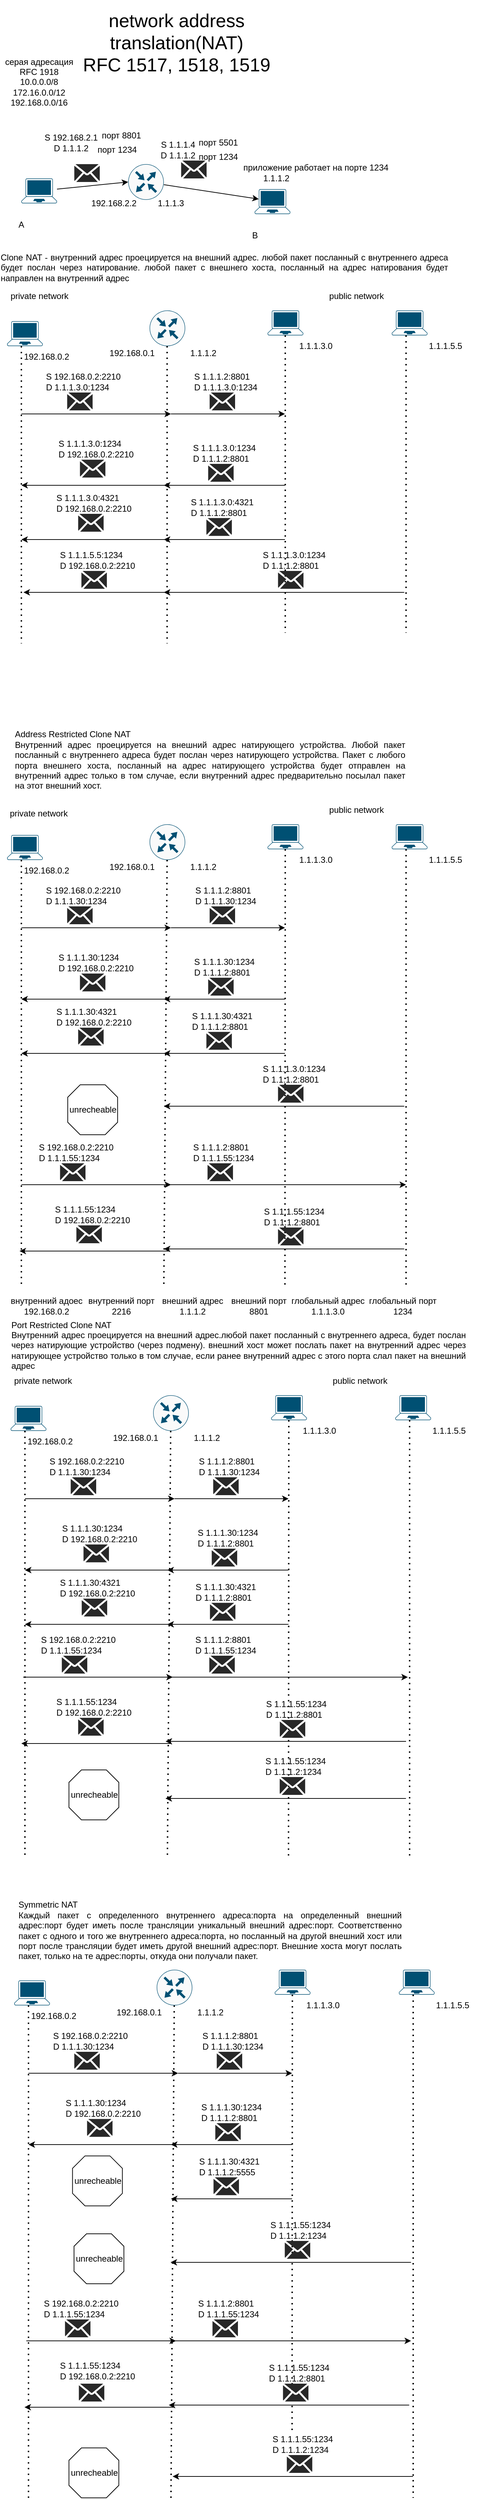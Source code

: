<mxfile version="22.0.8" type="github">
  <diagram name="Страница — 1" id="o2SPp-yNBWwZaUPnN2w4">
    <mxGraphModel dx="483" dy="454" grid="1" gridSize="10" guides="1" tooltips="1" connect="1" arrows="1" fold="1" page="1" pageScale="1" pageWidth="827" pageHeight="1169" math="0" shadow="0">
      <root>
        <mxCell id="0" />
        <mxCell id="1" parent="0" />
        <mxCell id="d2_0nBsn57_cL_QnxqTh-5" value="" style="points=[[0.13,0.02,0],[0.5,0,0],[0.87,0.02,0],[0.885,0.4,0],[0.985,0.985,0],[0.5,1,0],[0.015,0.985,0],[0.115,0.4,0]];verticalLabelPosition=bottom;sketch=0;html=1;verticalAlign=top;aspect=fixed;align=center;pointerEvents=1;shape=mxgraph.cisco19.laptop;fillColor=#005073;strokeColor=none;" vertex="1" parent="1">
          <mxGeometry x="30" y="250" width="50" height="35" as="geometry" />
        </mxCell>
        <mxCell id="d2_0nBsn57_cL_QnxqTh-8" value="серая адресация RFC 1918&lt;br&gt;10.0.0.0/8&lt;br&gt;172.16.0.0/12&lt;br&gt;192.168.0.0/16" style="text;html=1;strokeColor=none;fillColor=none;align=center;verticalAlign=middle;whiteSpace=wrap;rounded=0;" vertex="1" parent="1">
          <mxGeometry y="80" width="110" height="70" as="geometry" />
        </mxCell>
        <mxCell id="d2_0nBsn57_cL_QnxqTh-9" value="&lt;font style=&quot;font-size: 26px;&quot;&gt;network address translation(NAT) &lt;br&gt;RFC 1517, 1518, 1519&lt;/font&gt;" style="text;html=1;strokeColor=none;fillColor=none;align=center;verticalAlign=middle;whiteSpace=wrap;rounded=0;" vertex="1" parent="1">
          <mxGeometry x="72.94" width="350" height="120" as="geometry" />
        </mxCell>
        <mxCell id="d2_0nBsn57_cL_QnxqTh-12" value="A" style="text;html=1;strokeColor=none;fillColor=none;align=center;verticalAlign=middle;whiteSpace=wrap;rounded=0;" vertex="1" parent="1">
          <mxGeometry y="300" width="60" height="30" as="geometry" />
        </mxCell>
        <mxCell id="d2_0nBsn57_cL_QnxqTh-13" value="S 192.168.2.1&lt;br&gt;D 1.1.1.2" style="text;html=1;strokeColor=none;fillColor=none;align=center;verticalAlign=middle;whiteSpace=wrap;rounded=0;" vertex="1" parent="1">
          <mxGeometry x="60" y="185" width="80" height="30" as="geometry" />
        </mxCell>
        <mxCell id="d2_0nBsn57_cL_QnxqTh-15" value="" style="sketch=0;points=[[0.5,0,0],[1,0.5,0],[0.5,1,0],[0,0.5,0],[0.145,0.145,0],[0.856,0.145,0],[0.855,0.856,0],[0.145,0.855,0]];verticalLabelPosition=bottom;html=1;verticalAlign=top;aspect=fixed;align=center;pointerEvents=1;shape=mxgraph.cisco19.rect;prIcon=router;fillColor=#FAFAFA;strokeColor=#005073;" vertex="1" parent="1">
          <mxGeometry x="180" y="230" width="50" height="50" as="geometry" />
        </mxCell>
        <mxCell id="d2_0nBsn57_cL_QnxqTh-16" value="192.168.2.2" style="text;html=1;strokeColor=none;fillColor=none;align=center;verticalAlign=middle;whiteSpace=wrap;rounded=0;" vertex="1" parent="1">
          <mxGeometry x="130" y="265" width="60" height="40" as="geometry" />
        </mxCell>
        <mxCell id="d2_0nBsn57_cL_QnxqTh-17" value="" style="points=[[0.13,0.02,0],[0.5,0,0],[0.87,0.02,0],[0.885,0.4,0],[0.985,0.985,0],[0.5,1,0],[0.015,0.985,0],[0.115,0.4,0]];verticalLabelPosition=bottom;sketch=0;html=1;verticalAlign=top;aspect=fixed;align=center;pointerEvents=1;shape=mxgraph.cisco19.laptop;fillColor=#005073;strokeColor=none;" vertex="1" parent="1">
          <mxGeometry x="357.5" y="265" width="50" height="35" as="geometry" />
        </mxCell>
        <mxCell id="d2_0nBsn57_cL_QnxqTh-19" value="B" style="text;html=1;strokeColor=none;fillColor=none;align=center;verticalAlign=middle;whiteSpace=wrap;rounded=0;" vertex="1" parent="1">
          <mxGeometry x="327.5" y="315" width="60" height="30" as="geometry" />
        </mxCell>
        <mxCell id="d2_0nBsn57_cL_QnxqTh-20" value="S 1.1.1.4&lt;br&gt;D 1.1.1.2" style="text;html=1;strokeColor=none;fillColor=none;align=center;verticalAlign=middle;whiteSpace=wrap;rounded=0;" vertex="1" parent="1">
          <mxGeometry x="210" y="195" width="80" height="30" as="geometry" />
        </mxCell>
        <mxCell id="d2_0nBsn57_cL_QnxqTh-21" value="1.1.1.3" style="text;html=1;strokeColor=none;fillColor=none;align=center;verticalAlign=middle;whiteSpace=wrap;rounded=0;" vertex="1" parent="1">
          <mxGeometry x="210" y="270" width="60" height="30" as="geometry" />
        </mxCell>
        <mxCell id="d2_0nBsn57_cL_QnxqTh-22" value="1.1.1.2" style="text;html=1;strokeColor=none;fillColor=none;align=center;verticalAlign=middle;whiteSpace=wrap;rounded=0;" vertex="1" parent="1">
          <mxGeometry x="357.5" y="235" width="60" height="30" as="geometry" />
        </mxCell>
        <mxCell id="d2_0nBsn57_cL_QnxqTh-23" style="rounded=0;orthogonalLoop=1;jettySize=auto;html=1;entryX=0;entryY=0.5;entryDx=0;entryDy=0;entryPerimeter=0;" edge="1" parent="1" source="d2_0nBsn57_cL_QnxqTh-5" target="d2_0nBsn57_cL_QnxqTh-15">
          <mxGeometry relative="1" as="geometry" />
        </mxCell>
        <mxCell id="d2_0nBsn57_cL_QnxqTh-24" style="rounded=0;orthogonalLoop=1;jettySize=auto;html=1;entryX=0.115;entryY=0.4;entryDx=0;entryDy=0;entryPerimeter=0;" edge="1" parent="1" source="d2_0nBsn57_cL_QnxqTh-15" target="d2_0nBsn57_cL_QnxqTh-17">
          <mxGeometry relative="1" as="geometry" />
        </mxCell>
        <mxCell id="d2_0nBsn57_cL_QnxqTh-27" value="" style="verticalLabelPosition=bottom;sketch=0;html=1;fillColor=#282828;strokeColor=none;verticalAlign=top;pointerEvents=1;align=center;shape=mxgraph.cisco_safe.iot_things_icons.icon34;" vertex="1" parent="1">
          <mxGeometry x="104.29" y="230" width="35.71" height="25" as="geometry" />
        </mxCell>
        <mxCell id="d2_0nBsn57_cL_QnxqTh-29" value="" style="verticalLabelPosition=bottom;sketch=0;html=1;fillColor=#282828;strokeColor=none;verticalAlign=top;pointerEvents=1;align=center;shape=mxgraph.cisco_safe.iot_things_icons.icon34;" vertex="1" parent="1">
          <mxGeometry x="254.29" y="225" width="35.71" height="25" as="geometry" />
        </mxCell>
        <mxCell id="d2_0nBsn57_cL_QnxqTh-31" value="порт 8801" style="text;html=1;align=center;verticalAlign=middle;resizable=0;points=[];autosize=1;strokeColor=none;fillColor=none;" vertex="1" parent="1">
          <mxGeometry x="130" y="175" width="80" height="30" as="geometry" />
        </mxCell>
        <mxCell id="d2_0nBsn57_cL_QnxqTh-32" value="приложение работает на порте 1234" style="text;html=1;align=center;verticalAlign=middle;resizable=0;points=[];autosize=1;strokeColor=none;fillColor=none;" vertex="1" parent="1">
          <mxGeometry x="327.5" y="220" width="230" height="30" as="geometry" />
        </mxCell>
        <mxCell id="d2_0nBsn57_cL_QnxqTh-33" value="порт 1234" style="text;html=1;align=center;verticalAlign=middle;resizable=0;points=[];autosize=1;strokeColor=none;fillColor=none;" vertex="1" parent="1">
          <mxGeometry x="123.75" y="195" width="80" height="30" as="geometry" />
        </mxCell>
        <mxCell id="d2_0nBsn57_cL_QnxqTh-34" value="порт 5501" style="text;html=1;align=center;verticalAlign=middle;resizable=0;points=[];autosize=1;strokeColor=none;fillColor=none;" vertex="1" parent="1">
          <mxGeometry x="265.71" y="185" width="80" height="30" as="geometry" />
        </mxCell>
        <mxCell id="d2_0nBsn57_cL_QnxqTh-35" value="порт 1234" style="text;html=1;align=center;verticalAlign=middle;resizable=0;points=[];autosize=1;strokeColor=none;fillColor=none;" vertex="1" parent="1">
          <mxGeometry x="265.71" y="205" width="80" height="30" as="geometry" />
        </mxCell>
        <mxCell id="d2_0nBsn57_cL_QnxqTh-37" value="&lt;div style=&quot;text-align: justify;&quot;&gt;&lt;span style=&quot;background-color: initial;&quot;&gt;Clone NAT - внутренний адрес проецируется на внешний адрес. любой пакет посланный с внутреннего адреса будет послан через натирование. любой пакет с внешнего хоста, посланный на адрес натирования будет направлен на внутренний адрес&lt;/span&gt;&lt;/div&gt;" style="text;html=1;strokeColor=none;fillColor=none;align=center;verticalAlign=middle;whiteSpace=wrap;rounded=0;" vertex="1" parent="1">
          <mxGeometry y="360" width="630" height="30" as="geometry" />
        </mxCell>
        <mxCell id="d2_0nBsn57_cL_QnxqTh-38" value="" style="points=[[0.13,0.02,0],[0.5,0,0],[0.87,0.02,0],[0.885,0.4,0],[0.985,0.985,0],[0.5,1,0],[0.015,0.985,0],[0.115,0.4,0]];verticalLabelPosition=bottom;sketch=0;html=1;verticalAlign=top;aspect=fixed;align=center;pointerEvents=1;shape=mxgraph.cisco19.laptop;fillColor=#005073;strokeColor=none;" vertex="1" parent="1">
          <mxGeometry x="10" y="450" width="50" height="35" as="geometry" />
        </mxCell>
        <mxCell id="d2_0nBsn57_cL_QnxqTh-39" value="" style="sketch=0;points=[[0.5,0,0],[1,0.5,0],[0.5,1,0],[0,0.5,0],[0.145,0.145,0],[0.856,0.145,0],[0.855,0.856,0],[0.145,0.855,0]];verticalLabelPosition=bottom;html=1;verticalAlign=top;aspect=fixed;align=center;pointerEvents=1;shape=mxgraph.cisco19.rect;prIcon=router;fillColor=#FAFAFA;strokeColor=#005073;" vertex="1" parent="1">
          <mxGeometry x="210" y="435" width="50" height="50" as="geometry" />
        </mxCell>
        <mxCell id="d2_0nBsn57_cL_QnxqTh-40" value="" style="endArrow=none;dashed=1;html=1;dashPattern=1 3;strokeWidth=2;rounded=0;" edge="1" parent="1">
          <mxGeometry width="50" height="50" relative="1" as="geometry">
            <mxPoint x="30" y="485" as="sourcePoint" />
            <mxPoint x="30" y="901.667" as="targetPoint" />
          </mxGeometry>
        </mxCell>
        <mxCell id="d2_0nBsn57_cL_QnxqTh-41" value="" style="endArrow=none;dashed=1;html=1;dashPattern=1 3;strokeWidth=2;rounded=0;" edge="1" parent="1">
          <mxGeometry width="50" height="50" relative="1" as="geometry">
            <mxPoint x="234.58" y="485" as="sourcePoint" />
            <mxPoint x="234.58" y="901.667" as="targetPoint" />
          </mxGeometry>
        </mxCell>
        <mxCell id="d2_0nBsn57_cL_QnxqTh-42" value="private network" style="text;html=1;align=center;verticalAlign=middle;resizable=0;points=[];autosize=1;strokeColor=none;fillColor=none;" vertex="1" parent="1">
          <mxGeometry x="5" y="400" width="100" height="30" as="geometry" />
        </mxCell>
        <mxCell id="d2_0nBsn57_cL_QnxqTh-43" value="public network" style="text;html=1;align=center;verticalAlign=middle;resizable=0;points=[];autosize=1;strokeColor=none;fillColor=none;" vertex="1" parent="1">
          <mxGeometry x="450" y="400" width="100" height="30" as="geometry" />
        </mxCell>
        <mxCell id="d2_0nBsn57_cL_QnxqTh-44" value="" style="points=[[0.13,0.02,0],[0.5,0,0],[0.87,0.02,0],[0.885,0.4,0],[0.985,0.985,0],[0.5,1,0],[0.015,0.985,0],[0.115,0.4,0]];verticalLabelPosition=bottom;sketch=0;html=1;verticalAlign=top;aspect=fixed;align=center;pointerEvents=1;shape=mxgraph.cisco19.laptop;fillColor=#005073;strokeColor=none;" vertex="1" parent="1">
          <mxGeometry x="375.71" y="435" width="50" height="35" as="geometry" />
        </mxCell>
        <mxCell id="d2_0nBsn57_cL_QnxqTh-45" value="" style="endArrow=none;dashed=1;html=1;dashPattern=1 3;strokeWidth=2;rounded=0;" edge="1" parent="1">
          <mxGeometry width="50" height="50" relative="1" as="geometry">
            <mxPoint x="400.42" y="470" as="sourcePoint" />
            <mxPoint x="400.42" y="886.667" as="targetPoint" />
          </mxGeometry>
        </mxCell>
        <mxCell id="d2_0nBsn57_cL_QnxqTh-46" value="" style="points=[[0.13,0.02,0],[0.5,0,0],[0.87,0.02,0],[0.885,0.4,0],[0.985,0.985,0],[0.5,1,0],[0.015,0.985,0],[0.115,0.4,0]];verticalLabelPosition=bottom;sketch=0;html=1;verticalAlign=top;aspect=fixed;align=center;pointerEvents=1;shape=mxgraph.cisco19.laptop;fillColor=#005073;strokeColor=none;" vertex="1" parent="1">
          <mxGeometry x="550" y="435" width="50" height="35" as="geometry" />
        </mxCell>
        <mxCell id="d2_0nBsn57_cL_QnxqTh-47" value="" style="endArrow=none;dashed=1;html=1;dashPattern=1 3;strokeWidth=2;rounded=0;" edge="1" parent="1">
          <mxGeometry width="50" height="50" relative="1" as="geometry">
            <mxPoint x="570" y="470" as="sourcePoint" />
            <mxPoint x="570" y="886.667" as="targetPoint" />
          </mxGeometry>
        </mxCell>
        <mxCell id="d2_0nBsn57_cL_QnxqTh-48" value="192.168.0.2" style="text;html=1;align=center;verticalAlign=middle;resizable=0;points=[];autosize=1;strokeColor=none;fillColor=none;" vertex="1" parent="1">
          <mxGeometry x="20" y="485" width="90" height="30" as="geometry" />
        </mxCell>
        <mxCell id="d2_0nBsn57_cL_QnxqTh-49" value="192.168.0.1" style="text;html=1;align=center;verticalAlign=middle;resizable=0;points=[];autosize=1;strokeColor=none;fillColor=none;" vertex="1" parent="1">
          <mxGeometry x="140" y="480" width="90" height="30" as="geometry" />
        </mxCell>
        <mxCell id="d2_0nBsn57_cL_QnxqTh-50" value="1.1.1.2" style="text;html=1;align=center;verticalAlign=middle;resizable=0;points=[];autosize=1;strokeColor=none;fillColor=none;" vertex="1" parent="1">
          <mxGeometry x="255" y="480" width="60" height="30" as="geometry" />
        </mxCell>
        <mxCell id="d2_0nBsn57_cL_QnxqTh-51" value="1.1.1.3.0" style="text;html=1;align=center;verticalAlign=middle;resizable=0;points=[];autosize=1;strokeColor=none;fillColor=none;" vertex="1" parent="1">
          <mxGeometry x="407.5" y="470" width="70" height="30" as="geometry" />
        </mxCell>
        <mxCell id="d2_0nBsn57_cL_QnxqTh-52" value="1.1.1.5.5" style="text;html=1;align=center;verticalAlign=middle;resizable=0;points=[];autosize=1;strokeColor=none;fillColor=none;" vertex="1" parent="1">
          <mxGeometry x="590" y="470" width="70" height="30" as="geometry" />
        </mxCell>
        <mxCell id="d2_0nBsn57_cL_QnxqTh-53" value="" style="verticalLabelPosition=bottom;sketch=0;html=1;fillColor=#282828;strokeColor=none;verticalAlign=top;pointerEvents=1;align=center;shape=mxgraph.cisco_safe.iot_things_icons.icon34;" vertex="1" parent="1">
          <mxGeometry x="94.29" y="550" width="35.71" height="25" as="geometry" />
        </mxCell>
        <mxCell id="d2_0nBsn57_cL_QnxqTh-54" value="&lt;div style=&quot;text-align: justify;&quot;&gt;&lt;span style=&quot;background-color: initial;&quot;&gt;S 192.168.0.2:2210&lt;/span&gt;&lt;/div&gt;&lt;div style=&quot;text-align: justify;&quot;&gt;&lt;span style=&quot;background-color: initial;&quot;&gt;D 1.1.1.3.0:1234&lt;/span&gt;&lt;/div&gt;" style="text;html=1;strokeColor=none;fillColor=none;align=center;verticalAlign=middle;whiteSpace=wrap;rounded=0;" vertex="1" parent="1">
          <mxGeometry x="60" y="520" width="114.11" height="30" as="geometry" />
        </mxCell>
        <mxCell id="d2_0nBsn57_cL_QnxqTh-55" value="" style="endArrow=classic;html=1;rounded=0;" edge="1" parent="1">
          <mxGeometry width="50" height="50" relative="1" as="geometry">
            <mxPoint x="30" y="580" as="sourcePoint" />
            <mxPoint x="240" y="580" as="targetPoint" />
          </mxGeometry>
        </mxCell>
        <mxCell id="d2_0nBsn57_cL_QnxqTh-56" value="" style="verticalLabelPosition=bottom;sketch=0;html=1;fillColor=#282828;strokeColor=none;verticalAlign=top;pointerEvents=1;align=center;shape=mxgraph.cisco_safe.iot_things_icons.icon34;" vertex="1" parent="1">
          <mxGeometry x="294.29" y="550" width="35.71" height="25" as="geometry" />
        </mxCell>
        <mxCell id="d2_0nBsn57_cL_QnxqTh-57" value="&lt;div style=&quot;text-align: justify;&quot;&gt;&lt;span style=&quot;background-color: initial;&quot;&gt;S 1.1.1.2:8801&lt;/span&gt;&lt;/div&gt;&lt;div style=&quot;text-align: justify;&quot;&gt;&lt;span style=&quot;background-color: initial;&quot;&gt;D 1.1.1.3.0:1234&lt;/span&gt;&lt;/div&gt;" style="text;html=1;strokeColor=none;fillColor=none;align=center;verticalAlign=middle;whiteSpace=wrap;rounded=0;" vertex="1" parent="1">
          <mxGeometry x="260" y="520" width="114.11" height="30" as="geometry" />
        </mxCell>
        <mxCell id="d2_0nBsn57_cL_QnxqTh-58" value="" style="endArrow=classic;html=1;rounded=0;" edge="1" parent="1">
          <mxGeometry width="50" height="50" relative="1" as="geometry">
            <mxPoint x="240" y="580" as="sourcePoint" />
            <mxPoint x="400" y="580" as="targetPoint" />
          </mxGeometry>
        </mxCell>
        <mxCell id="d2_0nBsn57_cL_QnxqTh-59" value="" style="endArrow=classic;html=1;rounded=0;" edge="1" parent="1">
          <mxGeometry width="50" height="50" relative="1" as="geometry">
            <mxPoint x="400" y="680" as="sourcePoint" />
            <mxPoint x="230" y="680" as="targetPoint" />
          </mxGeometry>
        </mxCell>
        <mxCell id="d2_0nBsn57_cL_QnxqTh-60" value="" style="verticalLabelPosition=bottom;sketch=0;html=1;fillColor=#282828;strokeColor=none;verticalAlign=top;pointerEvents=1;align=center;shape=mxgraph.cisco_safe.iot_things_icons.icon34;" vertex="1" parent="1">
          <mxGeometry x="292.23" y="650" width="35.71" height="25" as="geometry" />
        </mxCell>
        <mxCell id="d2_0nBsn57_cL_QnxqTh-61" value="&lt;div style=&quot;text-align: justify;&quot;&gt;&lt;span style=&quot;background-color: initial;&quot;&gt;S 1.1.1.3.0:1234&lt;/span&gt;&lt;/div&gt;&lt;div style=&quot;text-align: justify;&quot;&gt;&lt;span style=&quot;background-color: initial;&quot;&gt;D 1.1.1.2:8801&lt;/span&gt;&lt;/div&gt;" style="text;html=1;strokeColor=none;fillColor=none;align=center;verticalAlign=middle;whiteSpace=wrap;rounded=0;" vertex="1" parent="1">
          <mxGeometry x="257.94" y="620" width="114.11" height="30" as="geometry" />
        </mxCell>
        <mxCell id="d2_0nBsn57_cL_QnxqTh-62" value="" style="endArrow=classic;html=1;rounded=0;" edge="1" parent="1">
          <mxGeometry width="50" height="50" relative="1" as="geometry">
            <mxPoint x="240" y="680" as="sourcePoint" />
            <mxPoint x="30" y="680" as="targetPoint" />
          </mxGeometry>
        </mxCell>
        <mxCell id="d2_0nBsn57_cL_QnxqTh-63" value="" style="verticalLabelPosition=bottom;sketch=0;html=1;fillColor=#282828;strokeColor=none;verticalAlign=top;pointerEvents=1;align=center;shape=mxgraph.cisco_safe.iot_things_icons.icon34;" vertex="1" parent="1">
          <mxGeometry x="112.23" y="644.17" width="35.71" height="25" as="geometry" />
        </mxCell>
        <mxCell id="d2_0nBsn57_cL_QnxqTh-64" value="&lt;div style=&quot;text-align: justify;&quot;&gt;&lt;span style=&quot;background-color: initial;&quot;&gt;S 1.1.1.3.0:1234&lt;/span&gt;&lt;/div&gt;&lt;div style=&quot;text-align: justify;&quot;&gt;&lt;span style=&quot;background-color: initial;&quot;&gt;D 192.168.0.2:2210&lt;/span&gt;&lt;/div&gt;" style="text;html=1;strokeColor=none;fillColor=none;align=center;verticalAlign=middle;whiteSpace=wrap;rounded=0;" vertex="1" parent="1">
          <mxGeometry x="77.94" y="614.17" width="114.11" height="30" as="geometry" />
        </mxCell>
        <mxCell id="d2_0nBsn57_cL_QnxqTh-66" value="" style="endArrow=classic;html=1;rounded=0;" edge="1" parent="1">
          <mxGeometry width="50" height="50" relative="1" as="geometry">
            <mxPoint x="400" y="756" as="sourcePoint" />
            <mxPoint x="230" y="756" as="targetPoint" />
          </mxGeometry>
        </mxCell>
        <mxCell id="d2_0nBsn57_cL_QnxqTh-67" value="" style="verticalLabelPosition=bottom;sketch=0;html=1;fillColor=#282828;strokeColor=none;verticalAlign=top;pointerEvents=1;align=center;shape=mxgraph.cisco_safe.iot_things_icons.icon34;" vertex="1" parent="1">
          <mxGeometry x="289.73" y="725.83" width="35.71" height="25" as="geometry" />
        </mxCell>
        <mxCell id="d2_0nBsn57_cL_QnxqTh-68" value="&lt;div style=&quot;text-align: justify;&quot;&gt;&lt;span style=&quot;background-color: initial;&quot;&gt;S 1.1.1.3.0:4321&lt;/span&gt;&lt;/div&gt;&lt;div style=&quot;text-align: justify;&quot;&gt;&lt;span style=&quot;background-color: initial;&quot;&gt;D 1.1.1.2:8801&lt;/span&gt;&lt;/div&gt;" style="text;html=1;strokeColor=none;fillColor=none;align=center;verticalAlign=middle;whiteSpace=wrap;rounded=0;" vertex="1" parent="1">
          <mxGeometry x="255.44" y="695.83" width="114.11" height="30" as="geometry" />
        </mxCell>
        <mxCell id="d2_0nBsn57_cL_QnxqTh-69" value="" style="endArrow=classic;html=1;rounded=0;" edge="1" parent="1">
          <mxGeometry width="50" height="50" relative="1" as="geometry">
            <mxPoint x="240" y="756" as="sourcePoint" />
            <mxPoint x="30" y="756" as="targetPoint" />
          </mxGeometry>
        </mxCell>
        <mxCell id="d2_0nBsn57_cL_QnxqTh-70" value="" style="verticalLabelPosition=bottom;sketch=0;html=1;fillColor=#282828;strokeColor=none;verticalAlign=top;pointerEvents=1;align=center;shape=mxgraph.cisco_safe.iot_things_icons.icon34;" vertex="1" parent="1">
          <mxGeometry x="109.73" y="720" width="35.71" height="25" as="geometry" />
        </mxCell>
        <mxCell id="d2_0nBsn57_cL_QnxqTh-71" value="&lt;div style=&quot;text-align: justify;&quot;&gt;&lt;span style=&quot;background-color: initial;&quot;&gt;S 1.1.1.3.0:4321&lt;/span&gt;&lt;/div&gt;&lt;div style=&quot;text-align: justify;&quot;&gt;&lt;span style=&quot;background-color: initial;&quot;&gt;D 192.168.0.2:2210&lt;/span&gt;&lt;/div&gt;" style="text;html=1;strokeColor=none;fillColor=none;align=center;verticalAlign=middle;whiteSpace=wrap;rounded=0;" vertex="1" parent="1">
          <mxGeometry x="75.44" y="690" width="114.11" height="30" as="geometry" />
        </mxCell>
        <mxCell id="d2_0nBsn57_cL_QnxqTh-72" value="" style="endArrow=classic;html=1;rounded=0;" edge="1" parent="1">
          <mxGeometry width="50" height="50" relative="1" as="geometry">
            <mxPoint x="567.5" y="830" as="sourcePoint" />
            <mxPoint x="230" y="830" as="targetPoint" />
          </mxGeometry>
        </mxCell>
        <mxCell id="d2_0nBsn57_cL_QnxqTh-73" value="" style="verticalLabelPosition=bottom;sketch=0;html=1;fillColor=#282828;strokeColor=none;verticalAlign=top;pointerEvents=1;align=center;shape=mxgraph.cisco_safe.iot_things_icons.icon34;" vertex="1" parent="1">
          <mxGeometry x="390.29" y="800" width="35.71" height="25" as="geometry" />
        </mxCell>
        <mxCell id="d2_0nBsn57_cL_QnxqTh-74" value="&lt;div style=&quot;text-align: justify;&quot;&gt;&lt;span style=&quot;background-color: initial;&quot;&gt;S 1.1.1.3.0:1234&lt;/span&gt;&lt;/div&gt;&lt;div style=&quot;text-align: justify;&quot;&gt;&lt;span style=&quot;background-color: initial;&quot;&gt;D 1.1.1.2:8801&lt;/span&gt;&lt;/div&gt;" style="text;html=1;strokeColor=none;fillColor=none;align=center;verticalAlign=middle;whiteSpace=wrap;rounded=0;" vertex="1" parent="1">
          <mxGeometry x="356" y="770" width="114.11" height="30" as="geometry" />
        </mxCell>
        <mxCell id="d2_0nBsn57_cL_QnxqTh-75" value="" style="endArrow=classic;html=1;rounded=0;" edge="1" parent="1">
          <mxGeometry width="50" height="50" relative="1" as="geometry">
            <mxPoint x="232.5" y="830.0" as="sourcePoint" />
            <mxPoint x="33" y="830" as="targetPoint" />
          </mxGeometry>
        </mxCell>
        <mxCell id="d2_0nBsn57_cL_QnxqTh-76" value="" style="verticalLabelPosition=bottom;sketch=0;html=1;fillColor=#282828;strokeColor=none;verticalAlign=top;pointerEvents=1;align=center;shape=mxgraph.cisco_safe.iot_things_icons.icon34;" vertex="1" parent="1">
          <mxGeometry x="114.29" y="800" width="35.71" height="25" as="geometry" />
        </mxCell>
        <mxCell id="d2_0nBsn57_cL_QnxqTh-77" value="&lt;div style=&quot;text-align: justify;&quot;&gt;&lt;span style=&quot;background-color: initial;&quot;&gt;S 1.1.1.5.5:1234&lt;/span&gt;&lt;/div&gt;&lt;div style=&quot;text-align: justify;&quot;&gt;&lt;span style=&quot;background-color: initial;&quot;&gt;D 192.168.0.2:2210&lt;/span&gt;&lt;/div&gt;" style="text;html=1;strokeColor=none;fillColor=none;align=center;verticalAlign=middle;whiteSpace=wrap;rounded=0;" vertex="1" parent="1">
          <mxGeometry x="80" y="770" width="114.11" height="30" as="geometry" />
        </mxCell>
        <mxCell id="d2_0nBsn57_cL_QnxqTh-78" value="&lt;div style=&quot;text-align: justify;&quot;&gt;Address Restricted&amp;nbsp;Clone NAT&lt;/div&gt;&lt;div style=&quot;text-align: justify;&quot;&gt;Внутренний адрес проецируется на внешний адрес натирующего устройства. Любой пакет посланный с внутреннего адреса будет послан через натирующего устройства. Пакет с любого порта внешнего хоста, посланный на адрес натирующего устройства будет отправлен на внутренний адрес только в том случае, если внутренний адрес предварительно посылал пакет на этот внешний хост.&lt;/div&gt;" style="text;html=1;strokeColor=none;fillColor=none;align=center;verticalAlign=middle;whiteSpace=wrap;rounded=0;" vertex="1" parent="1">
          <mxGeometry x="20" y="1050" width="550" height="30" as="geometry" />
        </mxCell>
        <mxCell id="d2_0nBsn57_cL_QnxqTh-79" value="" style="points=[[0.13,0.02,0],[0.5,0,0],[0.87,0.02,0],[0.885,0.4,0],[0.985,0.985,0],[0.5,1,0],[0.015,0.985,0],[0.115,0.4,0]];verticalLabelPosition=bottom;sketch=0;html=1;verticalAlign=top;aspect=fixed;align=center;pointerEvents=1;shape=mxgraph.cisco19.laptop;fillColor=#005073;strokeColor=none;" vertex="1" parent="1">
          <mxGeometry x="10" y="1170" width="50" height="35" as="geometry" />
        </mxCell>
        <mxCell id="d2_0nBsn57_cL_QnxqTh-80" value="" style="sketch=0;points=[[0.5,0,0],[1,0.5,0],[0.5,1,0],[0,0.5,0],[0.145,0.145,0],[0.856,0.145,0],[0.855,0.856,0],[0.145,0.855,0]];verticalLabelPosition=bottom;html=1;verticalAlign=top;aspect=fixed;align=center;pointerEvents=1;shape=mxgraph.cisco19.rect;prIcon=router;fillColor=#FAFAFA;strokeColor=#005073;" vertex="1" parent="1">
          <mxGeometry x="210" y="1155" width="50" height="50" as="geometry" />
        </mxCell>
        <mxCell id="d2_0nBsn57_cL_QnxqTh-81" value="" style="endArrow=none;dashed=1;html=1;dashPattern=1 3;strokeWidth=2;rounded=0;" edge="1" parent="1">
          <mxGeometry width="50" height="50" relative="1" as="geometry">
            <mxPoint x="30" y="1205" as="sourcePoint" />
            <mxPoint x="30" y="1800" as="targetPoint" />
          </mxGeometry>
        </mxCell>
        <mxCell id="d2_0nBsn57_cL_QnxqTh-82" value="" style="endArrow=none;dashed=1;html=1;dashPattern=1 3;strokeWidth=2;rounded=0;" edge="1" parent="1">
          <mxGeometry width="50" height="50" relative="1" as="geometry">
            <mxPoint x="234.58" y="1205" as="sourcePoint" />
            <mxPoint x="230" y="1800" as="targetPoint" />
          </mxGeometry>
        </mxCell>
        <mxCell id="d2_0nBsn57_cL_QnxqTh-83" value="private network" style="text;html=1;align=center;verticalAlign=middle;resizable=0;points=[];autosize=1;strokeColor=none;fillColor=none;" vertex="1" parent="1">
          <mxGeometry x="4.29" y="1125" width="100" height="30" as="geometry" />
        </mxCell>
        <mxCell id="d2_0nBsn57_cL_QnxqTh-84" value="public network" style="text;html=1;align=center;verticalAlign=middle;resizable=0;points=[];autosize=1;strokeColor=none;fillColor=none;" vertex="1" parent="1">
          <mxGeometry x="450" y="1120" width="100" height="30" as="geometry" />
        </mxCell>
        <mxCell id="d2_0nBsn57_cL_QnxqTh-85" value="" style="points=[[0.13,0.02,0],[0.5,0,0],[0.87,0.02,0],[0.885,0.4,0],[0.985,0.985,0],[0.5,1,0],[0.015,0.985,0],[0.115,0.4,0]];verticalLabelPosition=bottom;sketch=0;html=1;verticalAlign=top;aspect=fixed;align=center;pointerEvents=1;shape=mxgraph.cisco19.laptop;fillColor=#005073;strokeColor=none;" vertex="1" parent="1">
          <mxGeometry x="375.71" y="1155" width="50" height="35" as="geometry" />
        </mxCell>
        <mxCell id="d2_0nBsn57_cL_QnxqTh-86" value="" style="endArrow=none;dashed=1;html=1;dashPattern=1 3;strokeWidth=2;rounded=0;" edge="1" parent="1">
          <mxGeometry width="50" height="50" relative="1" as="geometry">
            <mxPoint x="400.42" y="1190" as="sourcePoint" />
            <mxPoint x="400" y="1800" as="targetPoint" />
          </mxGeometry>
        </mxCell>
        <mxCell id="d2_0nBsn57_cL_QnxqTh-87" value="" style="points=[[0.13,0.02,0],[0.5,0,0],[0.87,0.02,0],[0.885,0.4,0],[0.985,0.985,0],[0.5,1,0],[0.015,0.985,0],[0.115,0.4,0]];verticalLabelPosition=bottom;sketch=0;html=1;verticalAlign=top;aspect=fixed;align=center;pointerEvents=1;shape=mxgraph.cisco19.laptop;fillColor=#005073;strokeColor=none;" vertex="1" parent="1">
          <mxGeometry x="550" y="1155" width="50" height="35" as="geometry" />
        </mxCell>
        <mxCell id="d2_0nBsn57_cL_QnxqTh-88" value="" style="endArrow=none;dashed=1;html=1;dashPattern=1 3;strokeWidth=2;rounded=0;" edge="1" parent="1">
          <mxGeometry width="50" height="50" relative="1" as="geometry">
            <mxPoint x="570" y="1190" as="sourcePoint" />
            <mxPoint x="570" y="1800" as="targetPoint" />
          </mxGeometry>
        </mxCell>
        <mxCell id="d2_0nBsn57_cL_QnxqTh-89" value="192.168.0.2" style="text;html=1;align=center;verticalAlign=middle;resizable=0;points=[];autosize=1;strokeColor=none;fillColor=none;" vertex="1" parent="1">
          <mxGeometry x="20" y="1205" width="90" height="30" as="geometry" />
        </mxCell>
        <mxCell id="d2_0nBsn57_cL_QnxqTh-90" value="192.168.0.1" style="text;html=1;align=center;verticalAlign=middle;resizable=0;points=[];autosize=1;strokeColor=none;fillColor=none;" vertex="1" parent="1">
          <mxGeometry x="140" y="1200" width="90" height="30" as="geometry" />
        </mxCell>
        <mxCell id="d2_0nBsn57_cL_QnxqTh-91" value="1.1.1.2" style="text;html=1;align=center;verticalAlign=middle;resizable=0;points=[];autosize=1;strokeColor=none;fillColor=none;" vertex="1" parent="1">
          <mxGeometry x="255" y="1200" width="60" height="30" as="geometry" />
        </mxCell>
        <mxCell id="d2_0nBsn57_cL_QnxqTh-92" value="1.1.1.3.0" style="text;html=1;align=center;verticalAlign=middle;resizable=0;points=[];autosize=1;strokeColor=none;fillColor=none;" vertex="1" parent="1">
          <mxGeometry x="407.5" y="1190" width="70" height="30" as="geometry" />
        </mxCell>
        <mxCell id="d2_0nBsn57_cL_QnxqTh-93" value="1.1.1.5.5" style="text;html=1;align=center;verticalAlign=middle;resizable=0;points=[];autosize=1;strokeColor=none;fillColor=none;" vertex="1" parent="1">
          <mxGeometry x="590" y="1190" width="70" height="30" as="geometry" />
        </mxCell>
        <mxCell id="d2_0nBsn57_cL_QnxqTh-94" value="" style="verticalLabelPosition=bottom;sketch=0;html=1;fillColor=#282828;strokeColor=none;verticalAlign=top;pointerEvents=1;align=center;shape=mxgraph.cisco_safe.iot_things_icons.icon34;" vertex="1" parent="1">
          <mxGeometry x="94.29" y="1270" width="35.71" height="25" as="geometry" />
        </mxCell>
        <mxCell id="d2_0nBsn57_cL_QnxqTh-95" value="&lt;div style=&quot;text-align: justify;&quot;&gt;&lt;span style=&quot;background-color: initial;&quot;&gt;S 192.168.0.2:2210&lt;/span&gt;&lt;/div&gt;&lt;div style=&quot;text-align: justify;&quot;&gt;&lt;span style=&quot;background-color: initial;&quot;&gt;D 1.1.1.30:1234&lt;/span&gt;&lt;/div&gt;" style="text;html=1;strokeColor=none;fillColor=none;align=center;verticalAlign=middle;whiteSpace=wrap;rounded=0;" vertex="1" parent="1">
          <mxGeometry x="60" y="1240" width="114.11" height="30" as="geometry" />
        </mxCell>
        <mxCell id="d2_0nBsn57_cL_QnxqTh-96" value="" style="endArrow=classic;html=1;rounded=0;" edge="1" parent="1">
          <mxGeometry width="50" height="50" relative="1" as="geometry">
            <mxPoint x="30" y="1300" as="sourcePoint" />
            <mxPoint x="240" y="1300" as="targetPoint" />
          </mxGeometry>
        </mxCell>
        <mxCell id="d2_0nBsn57_cL_QnxqTh-97" value="" style="verticalLabelPosition=bottom;sketch=0;html=1;fillColor=#282828;strokeColor=none;verticalAlign=top;pointerEvents=1;align=center;shape=mxgraph.cisco_safe.iot_things_icons.icon34;" vertex="1" parent="1">
          <mxGeometry x="294.29" y="1270" width="35.71" height="25" as="geometry" />
        </mxCell>
        <mxCell id="d2_0nBsn57_cL_QnxqTh-98" value="&lt;div style=&quot;text-align: justify;&quot;&gt;&lt;span style=&quot;background-color: initial;&quot;&gt;S 1.1.1.2:8801&lt;/span&gt;&lt;/div&gt;&lt;div style=&quot;text-align: justify;&quot;&gt;&lt;span style=&quot;background-color: initial;&quot;&gt;D 1.1.1.30:1234&lt;/span&gt;&lt;/div&gt;" style="text;html=1;strokeColor=none;fillColor=none;align=center;verticalAlign=middle;whiteSpace=wrap;rounded=0;" vertex="1" parent="1">
          <mxGeometry x="260" y="1240" width="114.11" height="30" as="geometry" />
        </mxCell>
        <mxCell id="d2_0nBsn57_cL_QnxqTh-99" value="" style="endArrow=classic;html=1;rounded=0;" edge="1" parent="1">
          <mxGeometry width="50" height="50" relative="1" as="geometry">
            <mxPoint x="240" y="1300" as="sourcePoint" />
            <mxPoint x="400" y="1300" as="targetPoint" />
          </mxGeometry>
        </mxCell>
        <mxCell id="d2_0nBsn57_cL_QnxqTh-100" value="" style="endArrow=classic;html=1;rounded=0;" edge="1" parent="1">
          <mxGeometry width="50" height="50" relative="1" as="geometry">
            <mxPoint x="400" y="1400" as="sourcePoint" />
            <mxPoint x="230" y="1400" as="targetPoint" />
          </mxGeometry>
        </mxCell>
        <mxCell id="d2_0nBsn57_cL_QnxqTh-101" value="" style="verticalLabelPosition=bottom;sketch=0;html=1;fillColor=#282828;strokeColor=none;verticalAlign=top;pointerEvents=1;align=center;shape=mxgraph.cisco_safe.iot_things_icons.icon34;" vertex="1" parent="1">
          <mxGeometry x="292.23" y="1370" width="35.71" height="25" as="geometry" />
        </mxCell>
        <mxCell id="d2_0nBsn57_cL_QnxqTh-102" value="&lt;div style=&quot;text-align: justify;&quot;&gt;&lt;span style=&quot;background-color: initial;&quot;&gt;S 1.1.1.30:1234&lt;/span&gt;&lt;/div&gt;&lt;div style=&quot;text-align: justify;&quot;&gt;&lt;span style=&quot;background-color: initial;&quot;&gt;D 1.1.1.2:8801&lt;/span&gt;&lt;/div&gt;" style="text;html=1;strokeColor=none;fillColor=none;align=center;verticalAlign=middle;whiteSpace=wrap;rounded=0;" vertex="1" parent="1">
          <mxGeometry x="257.94" y="1340" width="114.11" height="30" as="geometry" />
        </mxCell>
        <mxCell id="d2_0nBsn57_cL_QnxqTh-103" value="" style="endArrow=classic;html=1;rounded=0;" edge="1" parent="1">
          <mxGeometry width="50" height="50" relative="1" as="geometry">
            <mxPoint x="240" y="1400" as="sourcePoint" />
            <mxPoint x="30" y="1400" as="targetPoint" />
          </mxGeometry>
        </mxCell>
        <mxCell id="d2_0nBsn57_cL_QnxqTh-104" value="" style="verticalLabelPosition=bottom;sketch=0;html=1;fillColor=#282828;strokeColor=none;verticalAlign=top;pointerEvents=1;align=center;shape=mxgraph.cisco_safe.iot_things_icons.icon34;" vertex="1" parent="1">
          <mxGeometry x="112.23" y="1364.17" width="35.71" height="25" as="geometry" />
        </mxCell>
        <mxCell id="d2_0nBsn57_cL_QnxqTh-105" value="&lt;div style=&quot;text-align: justify;&quot;&gt;&lt;span style=&quot;background-color: initial;&quot;&gt;S 1.1.1.30:1234&lt;/span&gt;&lt;/div&gt;&lt;div style=&quot;text-align: justify;&quot;&gt;&lt;span style=&quot;background-color: initial;&quot;&gt;D 192.168.0.2:2210&lt;/span&gt;&lt;/div&gt;" style="text;html=1;strokeColor=none;fillColor=none;align=center;verticalAlign=middle;whiteSpace=wrap;rounded=0;" vertex="1" parent="1">
          <mxGeometry x="77.94" y="1334.17" width="114.11" height="30" as="geometry" />
        </mxCell>
        <mxCell id="d2_0nBsn57_cL_QnxqTh-106" value="" style="endArrow=classic;html=1;rounded=0;" edge="1" parent="1">
          <mxGeometry width="50" height="50" relative="1" as="geometry">
            <mxPoint x="400" y="1476" as="sourcePoint" />
            <mxPoint x="230" y="1476" as="targetPoint" />
          </mxGeometry>
        </mxCell>
        <mxCell id="d2_0nBsn57_cL_QnxqTh-107" value="" style="verticalLabelPosition=bottom;sketch=0;html=1;fillColor=#282828;strokeColor=none;verticalAlign=top;pointerEvents=1;align=center;shape=mxgraph.cisco_safe.iot_things_icons.icon34;" vertex="1" parent="1">
          <mxGeometry x="289.73" y="1445.83" width="35.71" height="25" as="geometry" />
        </mxCell>
        <mxCell id="d2_0nBsn57_cL_QnxqTh-108" value="&lt;div style=&quot;text-align: justify;&quot;&gt;&lt;span style=&quot;background-color: initial;&quot;&gt;S 1.1.1.30:4321&lt;/span&gt;&lt;/div&gt;&lt;div style=&quot;text-align: justify;&quot;&gt;&lt;span style=&quot;background-color: initial;&quot;&gt;D 1.1.1.2:8801&lt;/span&gt;&lt;/div&gt;" style="text;html=1;strokeColor=none;fillColor=none;align=center;verticalAlign=middle;whiteSpace=wrap;rounded=0;" vertex="1" parent="1">
          <mxGeometry x="255.44" y="1415.83" width="114.11" height="30" as="geometry" />
        </mxCell>
        <mxCell id="d2_0nBsn57_cL_QnxqTh-109" value="" style="endArrow=classic;html=1;rounded=0;" edge="1" parent="1">
          <mxGeometry width="50" height="50" relative="1" as="geometry">
            <mxPoint x="240" y="1476" as="sourcePoint" />
            <mxPoint x="30" y="1476" as="targetPoint" />
          </mxGeometry>
        </mxCell>
        <mxCell id="d2_0nBsn57_cL_QnxqTh-110" value="" style="verticalLabelPosition=bottom;sketch=0;html=1;fillColor=#282828;strokeColor=none;verticalAlign=top;pointerEvents=1;align=center;shape=mxgraph.cisco_safe.iot_things_icons.icon34;" vertex="1" parent="1">
          <mxGeometry x="109.73" y="1440" width="35.71" height="25" as="geometry" />
        </mxCell>
        <mxCell id="d2_0nBsn57_cL_QnxqTh-111" value="&lt;div style=&quot;text-align: justify;&quot;&gt;&lt;span style=&quot;background-color: initial;&quot;&gt;S 1.1.1.30:4321&lt;/span&gt;&lt;/div&gt;&lt;div style=&quot;text-align: justify;&quot;&gt;&lt;span style=&quot;background-color: initial;&quot;&gt;D 192.168.0.2:2210&lt;/span&gt;&lt;/div&gt;" style="text;html=1;strokeColor=none;fillColor=none;align=center;verticalAlign=middle;whiteSpace=wrap;rounded=0;" vertex="1" parent="1">
          <mxGeometry x="75.44" y="1410" width="114.11" height="30" as="geometry" />
        </mxCell>
        <mxCell id="d2_0nBsn57_cL_QnxqTh-112" value="" style="endArrow=classic;html=1;rounded=0;" edge="1" parent="1">
          <mxGeometry width="50" height="50" relative="1" as="geometry">
            <mxPoint x="567.5" y="1550" as="sourcePoint" />
            <mxPoint x="230" y="1550" as="targetPoint" />
          </mxGeometry>
        </mxCell>
        <mxCell id="d2_0nBsn57_cL_QnxqTh-113" value="" style="verticalLabelPosition=bottom;sketch=0;html=1;fillColor=#282828;strokeColor=none;verticalAlign=top;pointerEvents=1;align=center;shape=mxgraph.cisco_safe.iot_things_icons.icon34;" vertex="1" parent="1">
          <mxGeometry x="390.29" y="1520" width="35.71" height="25" as="geometry" />
        </mxCell>
        <mxCell id="d2_0nBsn57_cL_QnxqTh-114" value="&lt;div style=&quot;text-align: justify;&quot;&gt;&lt;span style=&quot;background-color: initial;&quot;&gt;S 1.1.1.3.0:1234&lt;/span&gt;&lt;/div&gt;&lt;div style=&quot;text-align: justify;&quot;&gt;&lt;span style=&quot;background-color: initial;&quot;&gt;D 1.1.1.2:8801&lt;/span&gt;&lt;/div&gt;" style="text;html=1;strokeColor=none;fillColor=none;align=center;verticalAlign=middle;whiteSpace=wrap;rounded=0;" vertex="1" parent="1">
          <mxGeometry x="356" y="1490" width="114.11" height="30" as="geometry" />
        </mxCell>
        <mxCell id="d2_0nBsn57_cL_QnxqTh-118" value="" style="verticalLabelPosition=bottom;verticalAlign=top;html=1;shape=mxgraph.basic.polygon;polyCoords=[[0.25,0],[0.75,0],[1,0.25],[1,0.75],[0.75,1],[0.25,1],[0,0.75],[0,0.25]];polyline=0;" vertex="1" parent="1">
          <mxGeometry x="95.09" y="1520" width="70" height="70" as="geometry" />
        </mxCell>
        <mxCell id="d2_0nBsn57_cL_QnxqTh-119" value="unrecheable" style="text;html=1;align=center;verticalAlign=middle;resizable=0;points=[];autosize=1;strokeColor=none;fillColor=none;" vertex="1" parent="1">
          <mxGeometry x="85.09" y="1540" width="90" height="30" as="geometry" />
        </mxCell>
        <mxCell id="d2_0nBsn57_cL_QnxqTh-120" value="внутренний адоес&lt;br&gt;192.168.0.2" style="text;html=1;align=center;verticalAlign=middle;resizable=0;points=[];autosize=1;strokeColor=none;fillColor=none;" vertex="1" parent="1">
          <mxGeometry x="5.08" y="1810" width="120" height="40" as="geometry" />
        </mxCell>
        <mxCell id="d2_0nBsn57_cL_QnxqTh-121" value="внутренний порт&lt;br&gt;2216" style="text;html=1;align=center;verticalAlign=middle;resizable=0;points=[];autosize=1;strokeColor=none;fillColor=none;" vertex="1" parent="1">
          <mxGeometry x="110.08" y="1810" width="120" height="40" as="geometry" />
        </mxCell>
        <mxCell id="d2_0nBsn57_cL_QnxqTh-122" value="внешний адрес&lt;br&gt;1.1.1.2" style="text;html=1;align=center;verticalAlign=middle;resizable=0;points=[];autosize=1;strokeColor=none;fillColor=none;" vertex="1" parent="1">
          <mxGeometry x="215.08" y="1810" width="110" height="40" as="geometry" />
        </mxCell>
        <mxCell id="d2_0nBsn57_cL_QnxqTh-123" value="внешний порт&lt;br&gt;8801" style="text;html=1;align=center;verticalAlign=middle;resizable=0;points=[];autosize=1;strokeColor=none;fillColor=none;" vertex="1" parent="1">
          <mxGeometry x="312.58" y="1810" width="100" height="40" as="geometry" />
        </mxCell>
        <mxCell id="d2_0nBsn57_cL_QnxqTh-124" value="глобальный адрес&lt;br&gt;1.1.1.3.0" style="text;html=1;align=center;verticalAlign=middle;resizable=0;points=[];autosize=1;strokeColor=none;fillColor=none;" vertex="1" parent="1">
          <mxGeometry x="395.37" y="1810" width="130" height="40" as="geometry" />
        </mxCell>
        <mxCell id="d2_0nBsn57_cL_QnxqTh-125" value="глобальный&amp;nbsp;порт&lt;br&gt;1234" style="text;html=1;align=center;verticalAlign=middle;resizable=0;points=[];autosize=1;strokeColor=none;fillColor=none;" vertex="1" parent="1">
          <mxGeometry x="505.08" y="1810" width="120" height="40" as="geometry" />
        </mxCell>
        <mxCell id="d2_0nBsn57_cL_QnxqTh-126" value="" style="verticalLabelPosition=bottom;sketch=0;html=1;fillColor=#282828;strokeColor=none;verticalAlign=top;pointerEvents=1;align=center;shape=mxgraph.cisco_safe.iot_things_icons.icon34;" vertex="1" parent="1">
          <mxGeometry x="84.29" y="1630" width="35.71" height="25" as="geometry" />
        </mxCell>
        <mxCell id="d2_0nBsn57_cL_QnxqTh-127" value="&lt;div style=&quot;text-align: justify;&quot;&gt;&lt;span style=&quot;background-color: initial;&quot;&gt;S 192.168.0.2:2210&lt;/span&gt;&lt;/div&gt;&lt;div style=&quot;text-align: justify;&quot;&gt;&lt;span style=&quot;background-color: initial;&quot;&gt;D 1.1.1.55:1234&lt;/span&gt;&lt;/div&gt;" style="text;html=1;strokeColor=none;fillColor=none;align=center;verticalAlign=middle;whiteSpace=wrap;rounded=0;" vertex="1" parent="1">
          <mxGeometry x="50" y="1600" width="114.11" height="30" as="geometry" />
        </mxCell>
        <mxCell id="d2_0nBsn57_cL_QnxqTh-128" value="" style="endArrow=classic;html=1;rounded=0;" edge="1" parent="1">
          <mxGeometry width="50" height="50" relative="1" as="geometry">
            <mxPoint x="30" y="1660" as="sourcePoint" />
            <mxPoint x="240" y="1660" as="targetPoint" />
          </mxGeometry>
        </mxCell>
        <mxCell id="d2_0nBsn57_cL_QnxqTh-131" value="" style="endArrow=classic;html=1;rounded=0;" edge="1" parent="1">
          <mxGeometry width="50" height="50" relative="1" as="geometry">
            <mxPoint x="567.5" y="1750" as="sourcePoint" />
            <mxPoint x="230" y="1750" as="targetPoint" />
          </mxGeometry>
        </mxCell>
        <mxCell id="d2_0nBsn57_cL_QnxqTh-132" value="" style="verticalLabelPosition=bottom;sketch=0;html=1;fillColor=#282828;strokeColor=none;verticalAlign=top;pointerEvents=1;align=center;shape=mxgraph.cisco_safe.iot_things_icons.icon34;" vertex="1" parent="1">
          <mxGeometry x="390.29" y="1720" width="35.71" height="25" as="geometry" />
        </mxCell>
        <mxCell id="d2_0nBsn57_cL_QnxqTh-133" value="&lt;div style=&quot;text-align: justify;&quot;&gt;&lt;span style=&quot;background-color: initial;&quot;&gt;S 1.1.1.55:1234&lt;/span&gt;&lt;/div&gt;&lt;div style=&quot;text-align: justify;&quot;&gt;&lt;span style=&quot;background-color: initial;&quot;&gt;D 1.1.1.2:8801&lt;/span&gt;&lt;/div&gt;" style="text;html=1;strokeColor=none;fillColor=none;align=center;verticalAlign=middle;whiteSpace=wrap;rounded=0;" vertex="1" parent="1">
          <mxGeometry x="356" y="1690" width="114.11" height="30" as="geometry" />
        </mxCell>
        <mxCell id="d2_0nBsn57_cL_QnxqTh-137" value="" style="verticalLabelPosition=bottom;sketch=0;html=1;fillColor=#282828;strokeColor=none;verticalAlign=top;pointerEvents=1;align=center;shape=mxgraph.cisco_safe.iot_things_icons.icon34;" vertex="1" parent="1">
          <mxGeometry x="291.34" y="1630" width="35.71" height="25" as="geometry" />
        </mxCell>
        <mxCell id="d2_0nBsn57_cL_QnxqTh-138" value="&lt;div style=&quot;text-align: justify;&quot;&gt;&lt;span style=&quot;background-color: initial;&quot;&gt;S 1.1.1.2:8801&lt;/span&gt;&lt;/div&gt;&lt;div style=&quot;text-align: justify;&quot;&gt;&lt;span style=&quot;background-color: initial;&quot;&gt;D 1.1.1.55:1234&lt;/span&gt;&lt;/div&gt;" style="text;html=1;strokeColor=none;fillColor=none;align=center;verticalAlign=middle;whiteSpace=wrap;rounded=0;" vertex="1" parent="1">
          <mxGeometry x="257.05" y="1600" width="114.11" height="30" as="geometry" />
        </mxCell>
        <mxCell id="d2_0nBsn57_cL_QnxqTh-139" value="" style="endArrow=classic;html=1;rounded=0;" edge="1" parent="1">
          <mxGeometry width="50" height="50" relative="1" as="geometry">
            <mxPoint x="237.05" y="1660" as="sourcePoint" />
            <mxPoint x="570" y="1660" as="targetPoint" />
          </mxGeometry>
        </mxCell>
        <mxCell id="d2_0nBsn57_cL_QnxqTh-140" value="" style="endArrow=classic;html=1;rounded=0;" edge="1" parent="1">
          <mxGeometry width="50" height="50" relative="1" as="geometry">
            <mxPoint x="237.5" y="1753" as="sourcePoint" />
            <mxPoint x="27.5" y="1753" as="targetPoint" />
          </mxGeometry>
        </mxCell>
        <mxCell id="d2_0nBsn57_cL_QnxqTh-141" value="" style="verticalLabelPosition=bottom;sketch=0;html=1;fillColor=#282828;strokeColor=none;verticalAlign=top;pointerEvents=1;align=center;shape=mxgraph.cisco_safe.iot_things_icons.icon34;" vertex="1" parent="1">
          <mxGeometry x="107.23" y="1717" width="35.71" height="25" as="geometry" />
        </mxCell>
        <mxCell id="d2_0nBsn57_cL_QnxqTh-142" value="&lt;div style=&quot;text-align: justify;&quot;&gt;&lt;span style=&quot;background-color: initial;&quot;&gt;S 1.1.1.55:1234&lt;/span&gt;&lt;/div&gt;&lt;div style=&quot;text-align: justify;&quot;&gt;&lt;span style=&quot;background-color: initial;&quot;&gt;D 192.168.0.2:2210&lt;/span&gt;&lt;/div&gt;" style="text;html=1;strokeColor=none;fillColor=none;align=center;verticalAlign=middle;whiteSpace=wrap;rounded=0;" vertex="1" parent="1">
          <mxGeometry x="72.94" y="1687" width="114.11" height="30" as="geometry" />
        </mxCell>
        <mxCell id="d2_0nBsn57_cL_QnxqTh-193" value="" style="points=[[0.13,0.02,0],[0.5,0,0],[0.87,0.02,0],[0.885,0.4,0],[0.985,0.985,0],[0.5,1,0],[0.015,0.985,0],[0.115,0.4,0]];verticalLabelPosition=bottom;sketch=0;html=1;verticalAlign=top;aspect=fixed;align=center;pointerEvents=1;shape=mxgraph.cisco19.laptop;fillColor=#005073;strokeColor=none;" vertex="1" parent="1">
          <mxGeometry x="15" y="1970" width="50" height="35" as="geometry" />
        </mxCell>
        <mxCell id="d2_0nBsn57_cL_QnxqTh-194" value="" style="sketch=0;points=[[0.5,0,0],[1,0.5,0],[0.5,1,0],[0,0.5,0],[0.145,0.145,0],[0.856,0.145,0],[0.855,0.856,0],[0.145,0.855,0]];verticalLabelPosition=bottom;html=1;verticalAlign=top;aspect=fixed;align=center;pointerEvents=1;shape=mxgraph.cisco19.rect;prIcon=router;fillColor=#FAFAFA;strokeColor=#005073;" vertex="1" parent="1">
          <mxGeometry x="215" y="1955" width="50" height="50" as="geometry" />
        </mxCell>
        <mxCell id="d2_0nBsn57_cL_QnxqTh-195" value="" style="endArrow=none;dashed=1;html=1;dashPattern=1 3;strokeWidth=2;rounded=0;" edge="1" parent="1">
          <mxGeometry width="50" height="50" relative="1" as="geometry">
            <mxPoint x="35" y="2005" as="sourcePoint" />
            <mxPoint x="35" y="2600" as="targetPoint" />
          </mxGeometry>
        </mxCell>
        <mxCell id="d2_0nBsn57_cL_QnxqTh-196" value="" style="endArrow=none;dashed=1;html=1;dashPattern=1 3;strokeWidth=2;rounded=0;" edge="1" parent="1">
          <mxGeometry width="50" height="50" relative="1" as="geometry">
            <mxPoint x="239.58" y="2005" as="sourcePoint" />
            <mxPoint x="235" y="2600" as="targetPoint" />
          </mxGeometry>
        </mxCell>
        <mxCell id="d2_0nBsn57_cL_QnxqTh-197" value="private network" style="text;html=1;align=center;verticalAlign=middle;resizable=0;points=[];autosize=1;strokeColor=none;fillColor=none;" vertex="1" parent="1">
          <mxGeometry x="10" y="1920" width="100" height="30" as="geometry" />
        </mxCell>
        <mxCell id="d2_0nBsn57_cL_QnxqTh-198" value="public network" style="text;html=1;align=center;verticalAlign=middle;resizable=0;points=[];autosize=1;strokeColor=none;fillColor=none;" vertex="1" parent="1">
          <mxGeometry x="455" y="1920" width="100" height="30" as="geometry" />
        </mxCell>
        <mxCell id="d2_0nBsn57_cL_QnxqTh-199" value="" style="points=[[0.13,0.02,0],[0.5,0,0],[0.87,0.02,0],[0.885,0.4,0],[0.985,0.985,0],[0.5,1,0],[0.015,0.985,0],[0.115,0.4,0]];verticalLabelPosition=bottom;sketch=0;html=1;verticalAlign=top;aspect=fixed;align=center;pointerEvents=1;shape=mxgraph.cisco19.laptop;fillColor=#005073;strokeColor=none;" vertex="1" parent="1">
          <mxGeometry x="380.71" y="1955" width="50" height="35" as="geometry" />
        </mxCell>
        <mxCell id="d2_0nBsn57_cL_QnxqTh-200" value="" style="endArrow=none;dashed=1;html=1;dashPattern=1 3;strokeWidth=2;rounded=0;" edge="1" parent="1">
          <mxGeometry width="50" height="50" relative="1" as="geometry">
            <mxPoint x="405.42" y="1990" as="sourcePoint" />
            <mxPoint x="405" y="2600" as="targetPoint" />
          </mxGeometry>
        </mxCell>
        <mxCell id="d2_0nBsn57_cL_QnxqTh-201" value="" style="points=[[0.13,0.02,0],[0.5,0,0],[0.87,0.02,0],[0.885,0.4,0],[0.985,0.985,0],[0.5,1,0],[0.015,0.985,0],[0.115,0.4,0]];verticalLabelPosition=bottom;sketch=0;html=1;verticalAlign=top;aspect=fixed;align=center;pointerEvents=1;shape=mxgraph.cisco19.laptop;fillColor=#005073;strokeColor=none;" vertex="1" parent="1">
          <mxGeometry x="555" y="1955" width="50" height="35" as="geometry" />
        </mxCell>
        <mxCell id="d2_0nBsn57_cL_QnxqTh-202" value="" style="endArrow=none;dashed=1;html=1;dashPattern=1 3;strokeWidth=2;rounded=0;" edge="1" parent="1">
          <mxGeometry width="50" height="50" relative="1" as="geometry">
            <mxPoint x="575" y="1990" as="sourcePoint" />
            <mxPoint x="575" y="2600" as="targetPoint" />
          </mxGeometry>
        </mxCell>
        <mxCell id="d2_0nBsn57_cL_QnxqTh-203" value="192.168.0.2" style="text;html=1;align=center;verticalAlign=middle;resizable=0;points=[];autosize=1;strokeColor=none;fillColor=none;" vertex="1" parent="1">
          <mxGeometry x="25" y="2005" width="90" height="30" as="geometry" />
        </mxCell>
        <mxCell id="d2_0nBsn57_cL_QnxqTh-204" value="192.168.0.1" style="text;html=1;align=center;verticalAlign=middle;resizable=0;points=[];autosize=1;strokeColor=none;fillColor=none;" vertex="1" parent="1">
          <mxGeometry x="145" y="2000" width="90" height="30" as="geometry" />
        </mxCell>
        <mxCell id="d2_0nBsn57_cL_QnxqTh-205" value="1.1.1.2" style="text;html=1;align=center;verticalAlign=middle;resizable=0;points=[];autosize=1;strokeColor=none;fillColor=none;" vertex="1" parent="1">
          <mxGeometry x="260" y="2000" width="60" height="30" as="geometry" />
        </mxCell>
        <mxCell id="d2_0nBsn57_cL_QnxqTh-206" value="1.1.1.3.0" style="text;html=1;align=center;verticalAlign=middle;resizable=0;points=[];autosize=1;strokeColor=none;fillColor=none;" vertex="1" parent="1">
          <mxGeometry x="412.5" y="1990" width="70" height="30" as="geometry" />
        </mxCell>
        <mxCell id="d2_0nBsn57_cL_QnxqTh-207" value="1.1.1.5.5" style="text;html=1;align=center;verticalAlign=middle;resizable=0;points=[];autosize=1;strokeColor=none;fillColor=none;" vertex="1" parent="1">
          <mxGeometry x="595" y="1990" width="70" height="30" as="geometry" />
        </mxCell>
        <mxCell id="d2_0nBsn57_cL_QnxqTh-208" value="" style="verticalLabelPosition=bottom;sketch=0;html=1;fillColor=#282828;strokeColor=none;verticalAlign=top;pointerEvents=1;align=center;shape=mxgraph.cisco_safe.iot_things_icons.icon34;" vertex="1" parent="1">
          <mxGeometry x="99.29" y="2070" width="35.71" height="25" as="geometry" />
        </mxCell>
        <mxCell id="d2_0nBsn57_cL_QnxqTh-209" value="&lt;div style=&quot;text-align: justify;&quot;&gt;&lt;span style=&quot;background-color: initial;&quot;&gt;S 192.168.0.2:2210&lt;/span&gt;&lt;/div&gt;&lt;div style=&quot;text-align: justify;&quot;&gt;&lt;span style=&quot;background-color: initial;&quot;&gt;D 1.1.1.30:1234&lt;/span&gt;&lt;/div&gt;" style="text;html=1;strokeColor=none;fillColor=none;align=center;verticalAlign=middle;whiteSpace=wrap;rounded=0;" vertex="1" parent="1">
          <mxGeometry x="65" y="2040" width="114.11" height="30" as="geometry" />
        </mxCell>
        <mxCell id="d2_0nBsn57_cL_QnxqTh-210" value="" style="endArrow=classic;html=1;rounded=0;" edge="1" parent="1">
          <mxGeometry width="50" height="50" relative="1" as="geometry">
            <mxPoint x="35" y="2100" as="sourcePoint" />
            <mxPoint x="245" y="2100" as="targetPoint" />
          </mxGeometry>
        </mxCell>
        <mxCell id="d2_0nBsn57_cL_QnxqTh-211" value="" style="verticalLabelPosition=bottom;sketch=0;html=1;fillColor=#282828;strokeColor=none;verticalAlign=top;pointerEvents=1;align=center;shape=mxgraph.cisco_safe.iot_things_icons.icon34;" vertex="1" parent="1">
          <mxGeometry x="299.29" y="2070" width="35.71" height="25" as="geometry" />
        </mxCell>
        <mxCell id="d2_0nBsn57_cL_QnxqTh-212" value="&lt;div style=&quot;text-align: justify;&quot;&gt;&lt;span style=&quot;background-color: initial;&quot;&gt;S 1.1.1.2:8801&lt;/span&gt;&lt;/div&gt;&lt;div style=&quot;text-align: justify;&quot;&gt;&lt;span style=&quot;background-color: initial;&quot;&gt;D 1.1.1.30:1234&lt;/span&gt;&lt;/div&gt;" style="text;html=1;strokeColor=none;fillColor=none;align=center;verticalAlign=middle;whiteSpace=wrap;rounded=0;" vertex="1" parent="1">
          <mxGeometry x="265" y="2040" width="114.11" height="30" as="geometry" />
        </mxCell>
        <mxCell id="d2_0nBsn57_cL_QnxqTh-213" value="" style="endArrow=classic;html=1;rounded=0;" edge="1" parent="1">
          <mxGeometry width="50" height="50" relative="1" as="geometry">
            <mxPoint x="245" y="2100" as="sourcePoint" />
            <mxPoint x="405" y="2100" as="targetPoint" />
          </mxGeometry>
        </mxCell>
        <mxCell id="d2_0nBsn57_cL_QnxqTh-214" value="" style="endArrow=classic;html=1;rounded=0;" edge="1" parent="1">
          <mxGeometry width="50" height="50" relative="1" as="geometry">
            <mxPoint x="405" y="2200" as="sourcePoint" />
            <mxPoint x="235" y="2200" as="targetPoint" />
          </mxGeometry>
        </mxCell>
        <mxCell id="d2_0nBsn57_cL_QnxqTh-215" value="" style="verticalLabelPosition=bottom;sketch=0;html=1;fillColor=#282828;strokeColor=none;verticalAlign=top;pointerEvents=1;align=center;shape=mxgraph.cisco_safe.iot_things_icons.icon34;" vertex="1" parent="1">
          <mxGeometry x="297.23" y="2170" width="35.71" height="25" as="geometry" />
        </mxCell>
        <mxCell id="d2_0nBsn57_cL_QnxqTh-216" value="&lt;div style=&quot;text-align: justify;&quot;&gt;&lt;span style=&quot;background-color: initial;&quot;&gt;S 1.1.1.30:1234&lt;/span&gt;&lt;/div&gt;&lt;div style=&quot;text-align: justify;&quot;&gt;&lt;span style=&quot;background-color: initial;&quot;&gt;D 1.1.1.2:8801&lt;/span&gt;&lt;/div&gt;" style="text;html=1;strokeColor=none;fillColor=none;align=center;verticalAlign=middle;whiteSpace=wrap;rounded=0;" vertex="1" parent="1">
          <mxGeometry x="262.94" y="2140" width="114.11" height="30" as="geometry" />
        </mxCell>
        <mxCell id="d2_0nBsn57_cL_QnxqTh-217" value="" style="endArrow=classic;html=1;rounded=0;" edge="1" parent="1">
          <mxGeometry width="50" height="50" relative="1" as="geometry">
            <mxPoint x="245" y="2200" as="sourcePoint" />
            <mxPoint x="35" y="2200" as="targetPoint" />
          </mxGeometry>
        </mxCell>
        <mxCell id="d2_0nBsn57_cL_QnxqTh-218" value="" style="verticalLabelPosition=bottom;sketch=0;html=1;fillColor=#282828;strokeColor=none;verticalAlign=top;pointerEvents=1;align=center;shape=mxgraph.cisco_safe.iot_things_icons.icon34;" vertex="1" parent="1">
          <mxGeometry x="117.23" y="2164.17" width="35.71" height="25" as="geometry" />
        </mxCell>
        <mxCell id="d2_0nBsn57_cL_QnxqTh-219" value="&lt;div style=&quot;text-align: justify;&quot;&gt;&lt;span style=&quot;background-color: initial;&quot;&gt;S 1.1.1.30:1234&lt;/span&gt;&lt;/div&gt;&lt;div style=&quot;text-align: justify;&quot;&gt;&lt;span style=&quot;background-color: initial;&quot;&gt;D 192.168.0.2:2210&lt;/span&gt;&lt;/div&gt;" style="text;html=1;strokeColor=none;fillColor=none;align=center;verticalAlign=middle;whiteSpace=wrap;rounded=0;" vertex="1" parent="1">
          <mxGeometry x="82.94" y="2134.17" width="114.11" height="30" as="geometry" />
        </mxCell>
        <mxCell id="d2_0nBsn57_cL_QnxqTh-220" value="" style="endArrow=classic;html=1;rounded=0;" edge="1" parent="1">
          <mxGeometry width="50" height="50" relative="1" as="geometry">
            <mxPoint x="405" y="2276" as="sourcePoint" />
            <mxPoint x="235" y="2276" as="targetPoint" />
          </mxGeometry>
        </mxCell>
        <mxCell id="d2_0nBsn57_cL_QnxqTh-221" value="" style="verticalLabelPosition=bottom;sketch=0;html=1;fillColor=#282828;strokeColor=none;verticalAlign=top;pointerEvents=1;align=center;shape=mxgraph.cisco_safe.iot_things_icons.icon34;" vertex="1" parent="1">
          <mxGeometry x="294.73" y="2245.83" width="35.71" height="25" as="geometry" />
        </mxCell>
        <mxCell id="d2_0nBsn57_cL_QnxqTh-222" value="&lt;div style=&quot;text-align: justify;&quot;&gt;&lt;span style=&quot;background-color: initial;&quot;&gt;S 1.1.1.30:4321&lt;/span&gt;&lt;/div&gt;&lt;div style=&quot;text-align: justify;&quot;&gt;&lt;span style=&quot;background-color: initial;&quot;&gt;D 1.1.1.2:8801&lt;/span&gt;&lt;/div&gt;" style="text;html=1;strokeColor=none;fillColor=none;align=center;verticalAlign=middle;whiteSpace=wrap;rounded=0;" vertex="1" parent="1">
          <mxGeometry x="260.44" y="2215.83" width="114.11" height="30" as="geometry" />
        </mxCell>
        <mxCell id="d2_0nBsn57_cL_QnxqTh-223" value="" style="endArrow=classic;html=1;rounded=0;" edge="1" parent="1">
          <mxGeometry width="50" height="50" relative="1" as="geometry">
            <mxPoint x="245" y="2276" as="sourcePoint" />
            <mxPoint x="35" y="2276" as="targetPoint" />
          </mxGeometry>
        </mxCell>
        <mxCell id="d2_0nBsn57_cL_QnxqTh-224" value="" style="verticalLabelPosition=bottom;sketch=0;html=1;fillColor=#282828;strokeColor=none;verticalAlign=top;pointerEvents=1;align=center;shape=mxgraph.cisco_safe.iot_things_icons.icon34;" vertex="1" parent="1">
          <mxGeometry x="114.73" y="2240" width="35.71" height="25" as="geometry" />
        </mxCell>
        <mxCell id="d2_0nBsn57_cL_QnxqTh-225" value="&lt;div style=&quot;text-align: justify;&quot;&gt;&lt;span style=&quot;background-color: initial;&quot;&gt;S 1.1.1.30:4321&lt;/span&gt;&lt;/div&gt;&lt;div style=&quot;text-align: justify;&quot;&gt;&lt;span style=&quot;background-color: initial;&quot;&gt;D 192.168.0.2:2210&lt;/span&gt;&lt;/div&gt;" style="text;html=1;strokeColor=none;fillColor=none;align=center;verticalAlign=middle;whiteSpace=wrap;rounded=0;" vertex="1" parent="1">
          <mxGeometry x="80.44" y="2210" width="114.11" height="30" as="geometry" />
        </mxCell>
        <mxCell id="d2_0nBsn57_cL_QnxqTh-231" value="" style="verticalLabelPosition=bottom;sketch=0;html=1;fillColor=#282828;strokeColor=none;verticalAlign=top;pointerEvents=1;align=center;shape=mxgraph.cisco_safe.iot_things_icons.icon34;" vertex="1" parent="1">
          <mxGeometry x="86.79" y="2320" width="35.71" height="25" as="geometry" />
        </mxCell>
        <mxCell id="d2_0nBsn57_cL_QnxqTh-232" value="&lt;div style=&quot;text-align: justify;&quot;&gt;&lt;span style=&quot;background-color: initial;&quot;&gt;S 192.168.0.2:2210&lt;/span&gt;&lt;/div&gt;&lt;div style=&quot;text-align: justify;&quot;&gt;&lt;span style=&quot;background-color: initial;&quot;&gt;D 1.1.1.55:1234&lt;/span&gt;&lt;/div&gt;" style="text;html=1;strokeColor=none;fillColor=none;align=center;verticalAlign=middle;whiteSpace=wrap;rounded=0;" vertex="1" parent="1">
          <mxGeometry x="52.5" y="2290" width="114.11" height="30" as="geometry" />
        </mxCell>
        <mxCell id="d2_0nBsn57_cL_QnxqTh-233" value="" style="endArrow=classic;html=1;rounded=0;" edge="1" parent="1">
          <mxGeometry width="50" height="50" relative="1" as="geometry">
            <mxPoint x="32.5" y="2350" as="sourcePoint" />
            <mxPoint x="242.5" y="2350" as="targetPoint" />
          </mxGeometry>
        </mxCell>
        <mxCell id="d2_0nBsn57_cL_QnxqTh-234" value="" style="endArrow=classic;html=1;rounded=0;" edge="1" parent="1">
          <mxGeometry width="50" height="50" relative="1" as="geometry">
            <mxPoint x="570" y="2440" as="sourcePoint" />
            <mxPoint x="232.5" y="2440" as="targetPoint" />
          </mxGeometry>
        </mxCell>
        <mxCell id="d2_0nBsn57_cL_QnxqTh-235" value="" style="verticalLabelPosition=bottom;sketch=0;html=1;fillColor=#282828;strokeColor=none;verticalAlign=top;pointerEvents=1;align=center;shape=mxgraph.cisco_safe.iot_things_icons.icon34;" vertex="1" parent="1">
          <mxGeometry x="392.79" y="2410" width="35.71" height="25" as="geometry" />
        </mxCell>
        <mxCell id="d2_0nBsn57_cL_QnxqTh-236" value="&lt;div style=&quot;text-align: justify;&quot;&gt;&lt;span style=&quot;background-color: initial;&quot;&gt;S 1.1.1.55:1234&lt;/span&gt;&lt;/div&gt;&lt;div style=&quot;text-align: justify;&quot;&gt;&lt;span style=&quot;background-color: initial;&quot;&gt;D 1.1.1.2:8801&lt;/span&gt;&lt;/div&gt;" style="text;html=1;strokeColor=none;fillColor=none;align=center;verticalAlign=middle;whiteSpace=wrap;rounded=0;" vertex="1" parent="1">
          <mxGeometry x="358.5" y="2380" width="114.11" height="30" as="geometry" />
        </mxCell>
        <mxCell id="d2_0nBsn57_cL_QnxqTh-237" value="" style="verticalLabelPosition=bottom;sketch=0;html=1;fillColor=#282828;strokeColor=none;verticalAlign=top;pointerEvents=1;align=center;shape=mxgraph.cisco_safe.iot_things_icons.icon34;" vertex="1" parent="1">
          <mxGeometry x="293.84" y="2320" width="35.71" height="25" as="geometry" />
        </mxCell>
        <mxCell id="d2_0nBsn57_cL_QnxqTh-238" value="&lt;div style=&quot;text-align: justify;&quot;&gt;&lt;span style=&quot;background-color: initial;&quot;&gt;S 1.1.1.2:8801&lt;/span&gt;&lt;/div&gt;&lt;div style=&quot;text-align: justify;&quot;&gt;&lt;span style=&quot;background-color: initial;&quot;&gt;D 1.1.1.55:1234&lt;/span&gt;&lt;/div&gt;" style="text;html=1;strokeColor=none;fillColor=none;align=center;verticalAlign=middle;whiteSpace=wrap;rounded=0;" vertex="1" parent="1">
          <mxGeometry x="259.55" y="2290" width="114.11" height="30" as="geometry" />
        </mxCell>
        <mxCell id="d2_0nBsn57_cL_QnxqTh-239" value="" style="endArrow=classic;html=1;rounded=0;" edge="1" parent="1">
          <mxGeometry width="50" height="50" relative="1" as="geometry">
            <mxPoint x="239.55" y="2350" as="sourcePoint" />
            <mxPoint x="572.5" y="2350" as="targetPoint" />
          </mxGeometry>
        </mxCell>
        <mxCell id="d2_0nBsn57_cL_QnxqTh-240" value="" style="endArrow=classic;html=1;rounded=0;" edge="1" parent="1">
          <mxGeometry width="50" height="50" relative="1" as="geometry">
            <mxPoint x="240" y="2443" as="sourcePoint" />
            <mxPoint x="30" y="2443" as="targetPoint" />
          </mxGeometry>
        </mxCell>
        <mxCell id="d2_0nBsn57_cL_QnxqTh-241" value="" style="verticalLabelPosition=bottom;sketch=0;html=1;fillColor=#282828;strokeColor=none;verticalAlign=top;pointerEvents=1;align=center;shape=mxgraph.cisco_safe.iot_things_icons.icon34;" vertex="1" parent="1">
          <mxGeometry x="109.73" y="2407" width="35.71" height="25" as="geometry" />
        </mxCell>
        <mxCell id="d2_0nBsn57_cL_QnxqTh-242" value="&lt;div style=&quot;text-align: justify;&quot;&gt;&lt;span style=&quot;background-color: initial;&quot;&gt;S 1.1.1.55:1234&lt;/span&gt;&lt;/div&gt;&lt;div style=&quot;text-align: justify;&quot;&gt;&lt;span style=&quot;background-color: initial;&quot;&gt;D 192.168.0.2:2210&lt;/span&gt;&lt;/div&gt;" style="text;html=1;strokeColor=none;fillColor=none;align=center;verticalAlign=middle;whiteSpace=wrap;rounded=0;" vertex="1" parent="1">
          <mxGeometry x="75.44" y="2377" width="114.11" height="30" as="geometry" />
        </mxCell>
        <mxCell id="d2_0nBsn57_cL_QnxqTh-244" value="&lt;div style=&quot;border-color: var(--border-color); text-align: justify;&quot;&gt;Port Restricted Clone NAT&lt;/div&gt;&lt;div style=&quot;border-color: var(--border-color); text-align: justify;&quot;&gt;Внутренний адрес проецируется на внешний адрес.любой пакет посланный с внутреннего адреса,&amp;nbsp;&lt;span style=&quot;background-color: initial;&quot;&gt;будет послан через&amp;nbsp;натирующие устройство (через подмену). внешний хост может послать пакет&amp;nbsp;&lt;/span&gt;&lt;span style=&quot;background-color: initial;&quot;&gt;на внутренний адрес через натирующее устройство только в том случае, если ранее внутренний адрес с этого порта слал пакет на внешний адрес&amp;nbsp;&lt;/span&gt;&lt;/div&gt;" style="text;html=1;strokeColor=none;fillColor=none;align=center;verticalAlign=middle;whiteSpace=wrap;rounded=0;" vertex="1" parent="1">
          <mxGeometry x="15" y="1870" width="640" height="30" as="geometry" />
        </mxCell>
        <mxCell id="d2_0nBsn57_cL_QnxqTh-245" value="&lt;div style=&quot;text-align: justify;&quot;&gt;&lt;span style=&quot;background-color: initial;&quot;&gt;Symmetric NAT&lt;/span&gt;&lt;/div&gt;&lt;div style=&quot;text-align: justify;&quot;&gt;Каждый пакет с определенного внутреннего адреса:порта на определенный внешний адрес:порт будет иметь после трансляции уникальный внешний адрес:порт. Соответственно пакет с одного и того же внутреннего адреса:порта, но посланный на другой внешний хост или порт после трансляции будет иметь другой внешний адрес:порт. Внешние хоста могут послать пакет, только на те адрес:порты, откуда они получали пакет.&lt;/div&gt;" style="text;html=1;strokeColor=none;fillColor=none;align=center;verticalAlign=middle;whiteSpace=wrap;rounded=0;" vertex="1" parent="1">
          <mxGeometry x="25" y="2690" width="540" height="30" as="geometry" />
        </mxCell>
        <mxCell id="d2_0nBsn57_cL_QnxqTh-246" value="" style="endArrow=classic;html=1;rounded=0;" edge="1" parent="1">
          <mxGeometry width="50" height="50" relative="1" as="geometry">
            <mxPoint x="569.86" y="2520" as="sourcePoint" />
            <mxPoint x="232.36" y="2520" as="targetPoint" />
          </mxGeometry>
        </mxCell>
        <mxCell id="d2_0nBsn57_cL_QnxqTh-247" value="" style="verticalLabelPosition=bottom;sketch=0;html=1;fillColor=#282828;strokeColor=none;verticalAlign=top;pointerEvents=1;align=center;shape=mxgraph.cisco_safe.iot_things_icons.icon34;" vertex="1" parent="1">
          <mxGeometry x="392.65" y="2490" width="35.71" height="25" as="geometry" />
        </mxCell>
        <mxCell id="d2_0nBsn57_cL_QnxqTh-248" value="&lt;div style=&quot;text-align: justify;&quot;&gt;&lt;span style=&quot;background-color: initial;&quot;&gt;S 1.1.1.55:1234&lt;/span&gt;&lt;/div&gt;&lt;div style=&quot;text-align: justify;&quot;&gt;&lt;span style=&quot;background-color: initial;&quot;&gt;D 1.1.1.2:1234&lt;/span&gt;&lt;/div&gt;" style="text;html=1;strokeColor=none;fillColor=none;align=center;verticalAlign=middle;whiteSpace=wrap;rounded=0;" vertex="1" parent="1">
          <mxGeometry x="358.36" y="2460" width="114.11" height="30" as="geometry" />
        </mxCell>
        <mxCell id="d2_0nBsn57_cL_QnxqTh-249" value="" style="verticalLabelPosition=bottom;verticalAlign=top;html=1;shape=mxgraph.basic.polygon;polyCoords=[[0.25,0],[0.75,0],[1,0.25],[1,0.75],[0.75,1],[0.25,1],[0,0.75],[0,0.25]];polyline=0;" vertex="1" parent="1">
          <mxGeometry x="96.79" y="2480" width="70" height="70" as="geometry" />
        </mxCell>
        <mxCell id="d2_0nBsn57_cL_QnxqTh-250" value="unrecheable" style="text;html=1;align=center;verticalAlign=middle;resizable=0;points=[];autosize=1;strokeColor=none;fillColor=none;" vertex="1" parent="1">
          <mxGeometry x="86.79" y="2500" width="90" height="30" as="geometry" />
        </mxCell>
        <mxCell id="d2_0nBsn57_cL_QnxqTh-252" value="" style="points=[[0.13,0.02,0],[0.5,0,0],[0.87,0.02,0],[0.885,0.4,0],[0.985,0.985,0],[0.5,1,0],[0.015,0.985,0],[0.115,0.4,0]];verticalLabelPosition=bottom;sketch=0;html=1;verticalAlign=top;aspect=fixed;align=center;pointerEvents=1;shape=mxgraph.cisco19.laptop;fillColor=#005073;strokeColor=none;" vertex="1" parent="1">
          <mxGeometry x="20" y="2775" width="50" height="35" as="geometry" />
        </mxCell>
        <mxCell id="d2_0nBsn57_cL_QnxqTh-253" value="" style="sketch=0;points=[[0.5,0,0],[1,0.5,0],[0.5,1,0],[0,0.5,0],[0.145,0.145,0],[0.856,0.145,0],[0.855,0.856,0],[0.145,0.855,0]];verticalLabelPosition=bottom;html=1;verticalAlign=top;aspect=fixed;align=center;pointerEvents=1;shape=mxgraph.cisco19.rect;prIcon=router;fillColor=#FAFAFA;strokeColor=#005073;" vertex="1" parent="1">
          <mxGeometry x="220" y="2760" width="50" height="50" as="geometry" />
        </mxCell>
        <mxCell id="d2_0nBsn57_cL_QnxqTh-254" value="" style="endArrow=none;dashed=1;html=1;dashPattern=1 3;strokeWidth=2;rounded=0;" edge="1" parent="1">
          <mxGeometry width="50" height="50" relative="1" as="geometry">
            <mxPoint x="40" y="2810" as="sourcePoint" />
            <mxPoint x="40" y="3500" as="targetPoint" />
          </mxGeometry>
        </mxCell>
        <mxCell id="d2_0nBsn57_cL_QnxqTh-255" value="" style="endArrow=none;dashed=1;html=1;dashPattern=1 3;strokeWidth=2;rounded=0;" edge="1" parent="1">
          <mxGeometry width="50" height="50" relative="1" as="geometry">
            <mxPoint x="244.58" y="2810" as="sourcePoint" />
            <mxPoint x="240" y="3500" as="targetPoint" />
          </mxGeometry>
        </mxCell>
        <mxCell id="d2_0nBsn57_cL_QnxqTh-256" value="" style="points=[[0.13,0.02,0],[0.5,0,0],[0.87,0.02,0],[0.885,0.4,0],[0.985,0.985,0],[0.5,1,0],[0.015,0.985,0],[0.115,0.4,0]];verticalLabelPosition=bottom;sketch=0;html=1;verticalAlign=top;aspect=fixed;align=center;pointerEvents=1;shape=mxgraph.cisco19.laptop;fillColor=#005073;strokeColor=none;" vertex="1" parent="1">
          <mxGeometry x="385.71" y="2760" width="50" height="35" as="geometry" />
        </mxCell>
        <mxCell id="d2_0nBsn57_cL_QnxqTh-257" value="" style="endArrow=none;dashed=1;html=1;dashPattern=1 3;strokeWidth=2;rounded=0;" edge="1" parent="1">
          <mxGeometry width="50" height="50" relative="1" as="geometry">
            <mxPoint x="410.42" y="2795" as="sourcePoint" />
            <mxPoint x="410" y="3405" as="targetPoint" />
          </mxGeometry>
        </mxCell>
        <mxCell id="d2_0nBsn57_cL_QnxqTh-258" value="" style="points=[[0.13,0.02,0],[0.5,0,0],[0.87,0.02,0],[0.885,0.4,0],[0.985,0.985,0],[0.5,1,0],[0.015,0.985,0],[0.115,0.4,0]];verticalLabelPosition=bottom;sketch=0;html=1;verticalAlign=top;aspect=fixed;align=center;pointerEvents=1;shape=mxgraph.cisco19.laptop;fillColor=#005073;strokeColor=none;" vertex="1" parent="1">
          <mxGeometry x="560" y="2760" width="50" height="35" as="geometry" />
        </mxCell>
        <mxCell id="d2_0nBsn57_cL_QnxqTh-259" value="" style="endArrow=none;dashed=1;html=1;dashPattern=1 3;strokeWidth=2;rounded=0;" edge="1" parent="1">
          <mxGeometry width="50" height="50" relative="1" as="geometry">
            <mxPoint x="580" y="2795" as="sourcePoint" />
            <mxPoint x="580" y="3500" as="targetPoint" />
          </mxGeometry>
        </mxCell>
        <mxCell id="d2_0nBsn57_cL_QnxqTh-260" value="192.168.0.2" style="text;html=1;align=center;verticalAlign=middle;resizable=0;points=[];autosize=1;strokeColor=none;fillColor=none;" vertex="1" parent="1">
          <mxGeometry x="30" y="2810" width="90" height="30" as="geometry" />
        </mxCell>
        <mxCell id="d2_0nBsn57_cL_QnxqTh-261" value="192.168.0.1" style="text;html=1;align=center;verticalAlign=middle;resizable=0;points=[];autosize=1;strokeColor=none;fillColor=none;" vertex="1" parent="1">
          <mxGeometry x="150" y="2805" width="90" height="30" as="geometry" />
        </mxCell>
        <mxCell id="d2_0nBsn57_cL_QnxqTh-262" value="1.1.1.2" style="text;html=1;align=center;verticalAlign=middle;resizable=0;points=[];autosize=1;strokeColor=none;fillColor=none;" vertex="1" parent="1">
          <mxGeometry x="265" y="2805" width="60" height="30" as="geometry" />
        </mxCell>
        <mxCell id="d2_0nBsn57_cL_QnxqTh-263" value="1.1.1.3.0" style="text;html=1;align=center;verticalAlign=middle;resizable=0;points=[];autosize=1;strokeColor=none;fillColor=none;" vertex="1" parent="1">
          <mxGeometry x="417.5" y="2795" width="70" height="30" as="geometry" />
        </mxCell>
        <mxCell id="d2_0nBsn57_cL_QnxqTh-264" value="1.1.1.5.5" style="text;html=1;align=center;verticalAlign=middle;resizable=0;points=[];autosize=1;strokeColor=none;fillColor=none;" vertex="1" parent="1">
          <mxGeometry x="600" y="2795" width="70" height="30" as="geometry" />
        </mxCell>
        <mxCell id="d2_0nBsn57_cL_QnxqTh-265" value="" style="verticalLabelPosition=bottom;sketch=0;html=1;fillColor=#282828;strokeColor=none;verticalAlign=top;pointerEvents=1;align=center;shape=mxgraph.cisco_safe.iot_things_icons.icon34;" vertex="1" parent="1">
          <mxGeometry x="104.29" y="2875" width="35.71" height="25" as="geometry" />
        </mxCell>
        <mxCell id="d2_0nBsn57_cL_QnxqTh-266" value="&lt;div style=&quot;text-align: justify;&quot;&gt;&lt;span style=&quot;background-color: initial;&quot;&gt;S 192.168.0.2:2210&lt;/span&gt;&lt;/div&gt;&lt;div style=&quot;text-align: justify;&quot;&gt;&lt;span style=&quot;background-color: initial;&quot;&gt;D 1.1.1.30:1234&lt;/span&gt;&lt;/div&gt;" style="text;html=1;strokeColor=none;fillColor=none;align=center;verticalAlign=middle;whiteSpace=wrap;rounded=0;" vertex="1" parent="1">
          <mxGeometry x="70" y="2845" width="114.11" height="30" as="geometry" />
        </mxCell>
        <mxCell id="d2_0nBsn57_cL_QnxqTh-267" value="" style="endArrow=classic;html=1;rounded=0;" edge="1" parent="1">
          <mxGeometry width="50" height="50" relative="1" as="geometry">
            <mxPoint x="40" y="2905" as="sourcePoint" />
            <mxPoint x="250" y="2905" as="targetPoint" />
          </mxGeometry>
        </mxCell>
        <mxCell id="d2_0nBsn57_cL_QnxqTh-268" value="" style="verticalLabelPosition=bottom;sketch=0;html=1;fillColor=#282828;strokeColor=none;verticalAlign=top;pointerEvents=1;align=center;shape=mxgraph.cisco_safe.iot_things_icons.icon34;" vertex="1" parent="1">
          <mxGeometry x="304.29" y="2875" width="35.71" height="25" as="geometry" />
        </mxCell>
        <mxCell id="d2_0nBsn57_cL_QnxqTh-269" value="&lt;div style=&quot;text-align: justify;&quot;&gt;&lt;span style=&quot;background-color: initial;&quot;&gt;S 1.1.1.2:8801&lt;/span&gt;&lt;/div&gt;&lt;div style=&quot;text-align: justify;&quot;&gt;&lt;span style=&quot;background-color: initial;&quot;&gt;D 1.1.1.30:1234&lt;/span&gt;&lt;/div&gt;" style="text;html=1;strokeColor=none;fillColor=none;align=center;verticalAlign=middle;whiteSpace=wrap;rounded=0;" vertex="1" parent="1">
          <mxGeometry x="270" y="2845" width="114.11" height="30" as="geometry" />
        </mxCell>
        <mxCell id="d2_0nBsn57_cL_QnxqTh-270" value="" style="endArrow=classic;html=1;rounded=0;" edge="1" parent="1">
          <mxGeometry width="50" height="50" relative="1" as="geometry">
            <mxPoint x="250" y="2905" as="sourcePoint" />
            <mxPoint x="410" y="2905" as="targetPoint" />
          </mxGeometry>
        </mxCell>
        <mxCell id="d2_0nBsn57_cL_QnxqTh-271" value="" style="endArrow=classic;html=1;rounded=0;" edge="1" parent="1">
          <mxGeometry width="50" height="50" relative="1" as="geometry">
            <mxPoint x="410" y="3005" as="sourcePoint" />
            <mxPoint x="240" y="3005" as="targetPoint" />
          </mxGeometry>
        </mxCell>
        <mxCell id="d2_0nBsn57_cL_QnxqTh-272" value="" style="verticalLabelPosition=bottom;sketch=0;html=1;fillColor=#282828;strokeColor=none;verticalAlign=top;pointerEvents=1;align=center;shape=mxgraph.cisco_safe.iot_things_icons.icon34;" vertex="1" parent="1">
          <mxGeometry x="302.23" y="2975" width="35.71" height="25" as="geometry" />
        </mxCell>
        <mxCell id="d2_0nBsn57_cL_QnxqTh-273" value="&lt;div style=&quot;text-align: justify;&quot;&gt;&lt;span style=&quot;background-color: initial;&quot;&gt;S 1.1.1.30:1234&lt;/span&gt;&lt;/div&gt;&lt;div style=&quot;text-align: justify;&quot;&gt;&lt;span style=&quot;background-color: initial;&quot;&gt;D 1.1.1.2:8801&lt;/span&gt;&lt;/div&gt;" style="text;html=1;strokeColor=none;fillColor=none;align=center;verticalAlign=middle;whiteSpace=wrap;rounded=0;" vertex="1" parent="1">
          <mxGeometry x="267.94" y="2945" width="114.11" height="30" as="geometry" />
        </mxCell>
        <mxCell id="d2_0nBsn57_cL_QnxqTh-274" value="" style="endArrow=classic;html=1;rounded=0;" edge="1" parent="1">
          <mxGeometry width="50" height="50" relative="1" as="geometry">
            <mxPoint x="250" y="3005" as="sourcePoint" />
            <mxPoint x="40" y="3005" as="targetPoint" />
          </mxGeometry>
        </mxCell>
        <mxCell id="d2_0nBsn57_cL_QnxqTh-275" value="" style="verticalLabelPosition=bottom;sketch=0;html=1;fillColor=#282828;strokeColor=none;verticalAlign=top;pointerEvents=1;align=center;shape=mxgraph.cisco_safe.iot_things_icons.icon34;" vertex="1" parent="1">
          <mxGeometry x="122.23" y="2969.17" width="35.71" height="25" as="geometry" />
        </mxCell>
        <mxCell id="d2_0nBsn57_cL_QnxqTh-276" value="&lt;div style=&quot;text-align: justify;&quot;&gt;&lt;span style=&quot;background-color: initial;&quot;&gt;S 1.1.1.30:1234&lt;/span&gt;&lt;/div&gt;&lt;div style=&quot;text-align: justify;&quot;&gt;&lt;span style=&quot;background-color: initial;&quot;&gt;D 192.168.0.2:2210&lt;/span&gt;&lt;/div&gt;" style="text;html=1;strokeColor=none;fillColor=none;align=center;verticalAlign=middle;whiteSpace=wrap;rounded=0;" vertex="1" parent="1">
          <mxGeometry x="87.94" y="2939.17" width="114.11" height="30" as="geometry" />
        </mxCell>
        <mxCell id="d2_0nBsn57_cL_QnxqTh-277" value="" style="endArrow=classic;html=1;rounded=0;" edge="1" parent="1">
          <mxGeometry width="50" height="50" relative="1" as="geometry">
            <mxPoint x="410" y="3081" as="sourcePoint" />
            <mxPoint x="240" y="3081" as="targetPoint" />
          </mxGeometry>
        </mxCell>
        <mxCell id="d2_0nBsn57_cL_QnxqTh-278" value="" style="verticalLabelPosition=bottom;sketch=0;html=1;fillColor=#282828;strokeColor=none;verticalAlign=top;pointerEvents=1;align=center;shape=mxgraph.cisco_safe.iot_things_icons.icon34;" vertex="1" parent="1">
          <mxGeometry x="299.73" y="3050.83" width="35.71" height="25" as="geometry" />
        </mxCell>
        <mxCell id="d2_0nBsn57_cL_QnxqTh-279" value="&lt;div style=&quot;text-align: justify;&quot;&gt;&lt;span style=&quot;background-color: initial;&quot;&gt;S 1.1.1.30:4321&lt;/span&gt;&lt;/div&gt;&lt;div style=&quot;text-align: justify;&quot;&gt;&lt;span style=&quot;background-color: initial;&quot;&gt;D 1.1.1.2:5555&lt;/span&gt;&lt;/div&gt;" style="text;html=1;strokeColor=none;fillColor=none;align=center;verticalAlign=middle;whiteSpace=wrap;rounded=0;" vertex="1" parent="1">
          <mxGeometry x="265.44" y="3020.83" width="114.11" height="30" as="geometry" />
        </mxCell>
        <mxCell id="d2_0nBsn57_cL_QnxqTh-283" value="" style="verticalLabelPosition=bottom;sketch=0;html=1;fillColor=#282828;strokeColor=none;verticalAlign=top;pointerEvents=1;align=center;shape=mxgraph.cisco_safe.iot_things_icons.icon34;" vertex="1" parent="1">
          <mxGeometry x="91.25" y="3250" width="35.71" height="25" as="geometry" />
        </mxCell>
        <mxCell id="d2_0nBsn57_cL_QnxqTh-284" value="&lt;div style=&quot;text-align: justify;&quot;&gt;&lt;span style=&quot;background-color: initial;&quot;&gt;S 192.168.0.2:2210&lt;/span&gt;&lt;/div&gt;&lt;div style=&quot;text-align: justify;&quot;&gt;&lt;span style=&quot;background-color: initial;&quot;&gt;D 1.1.1.55:1234&lt;/span&gt;&lt;/div&gt;" style="text;html=1;strokeColor=none;fillColor=none;align=center;verticalAlign=middle;whiteSpace=wrap;rounded=0;" vertex="1" parent="1">
          <mxGeometry x="56.96" y="3220" width="114.11" height="30" as="geometry" />
        </mxCell>
        <mxCell id="d2_0nBsn57_cL_QnxqTh-285" value="" style="endArrow=classic;html=1;rounded=0;" edge="1" parent="1">
          <mxGeometry width="50" height="50" relative="1" as="geometry">
            <mxPoint x="36.96" y="3280" as="sourcePoint" />
            <mxPoint x="246.96" y="3280" as="targetPoint" />
          </mxGeometry>
        </mxCell>
        <mxCell id="d2_0nBsn57_cL_QnxqTh-286" value="" style="endArrow=classic;html=1;rounded=0;" edge="1" parent="1">
          <mxGeometry width="50" height="50" relative="1" as="geometry">
            <mxPoint x="574.46" y="3370" as="sourcePoint" />
            <mxPoint x="236.96" y="3370" as="targetPoint" />
          </mxGeometry>
        </mxCell>
        <mxCell id="d2_0nBsn57_cL_QnxqTh-287" value="" style="verticalLabelPosition=bottom;sketch=0;html=1;fillColor=#282828;strokeColor=none;verticalAlign=top;pointerEvents=1;align=center;shape=mxgraph.cisco_safe.iot_things_icons.icon34;" vertex="1" parent="1">
          <mxGeometry x="397.25" y="3340" width="35.71" height="25" as="geometry" />
        </mxCell>
        <mxCell id="d2_0nBsn57_cL_QnxqTh-288" value="&lt;div style=&quot;text-align: justify;&quot;&gt;&lt;span style=&quot;background-color: initial;&quot;&gt;S 1.1.1.55:1234&lt;/span&gt;&lt;/div&gt;&lt;div style=&quot;text-align: justify;&quot;&gt;&lt;span style=&quot;background-color: initial;&quot;&gt;D 1.1.1.2:8801&lt;/span&gt;&lt;/div&gt;" style="text;html=1;strokeColor=none;fillColor=none;align=center;verticalAlign=middle;whiteSpace=wrap;rounded=0;" vertex="1" parent="1">
          <mxGeometry x="362.96" y="3310" width="114.11" height="30" as="geometry" />
        </mxCell>
        <mxCell id="d2_0nBsn57_cL_QnxqTh-289" value="" style="verticalLabelPosition=bottom;sketch=0;html=1;fillColor=#282828;strokeColor=none;verticalAlign=top;pointerEvents=1;align=center;shape=mxgraph.cisco_safe.iot_things_icons.icon34;" vertex="1" parent="1">
          <mxGeometry x="298.3" y="3250" width="35.71" height="25" as="geometry" />
        </mxCell>
        <mxCell id="d2_0nBsn57_cL_QnxqTh-290" value="&lt;div style=&quot;text-align: justify;&quot;&gt;&lt;span style=&quot;background-color: initial;&quot;&gt;S 1.1.1.2:8801&lt;/span&gt;&lt;/div&gt;&lt;div style=&quot;text-align: justify;&quot;&gt;&lt;span style=&quot;background-color: initial;&quot;&gt;D 1.1.1.55:1234&lt;/span&gt;&lt;/div&gt;" style="text;html=1;strokeColor=none;fillColor=none;align=center;verticalAlign=middle;whiteSpace=wrap;rounded=0;" vertex="1" parent="1">
          <mxGeometry x="264.01" y="3220" width="114.11" height="30" as="geometry" />
        </mxCell>
        <mxCell id="d2_0nBsn57_cL_QnxqTh-291" value="" style="endArrow=classic;html=1;rounded=0;" edge="1" parent="1">
          <mxGeometry width="50" height="50" relative="1" as="geometry">
            <mxPoint x="244.01" y="3280" as="sourcePoint" />
            <mxPoint x="576.96" y="3280" as="targetPoint" />
          </mxGeometry>
        </mxCell>
        <mxCell id="d2_0nBsn57_cL_QnxqTh-292" value="" style="endArrow=classic;html=1;rounded=0;" edge="1" parent="1">
          <mxGeometry width="50" height="50" relative="1" as="geometry">
            <mxPoint x="244.46" y="3373" as="sourcePoint" />
            <mxPoint x="34.46" y="3373" as="targetPoint" />
          </mxGeometry>
        </mxCell>
        <mxCell id="d2_0nBsn57_cL_QnxqTh-293" value="" style="verticalLabelPosition=bottom;sketch=0;html=1;fillColor=#282828;strokeColor=none;verticalAlign=top;pointerEvents=1;align=center;shape=mxgraph.cisco_safe.iot_things_icons.icon34;" vertex="1" parent="1">
          <mxGeometry x="110.7" y="3340" width="35.71" height="25" as="geometry" />
        </mxCell>
        <mxCell id="d2_0nBsn57_cL_QnxqTh-294" value="&lt;div style=&quot;text-align: justify;&quot;&gt;&lt;span style=&quot;background-color: initial;&quot;&gt;S 1.1.1.55:1234&lt;/span&gt;&lt;/div&gt;&lt;div style=&quot;text-align: justify;&quot;&gt;&lt;span style=&quot;background-color: initial;&quot;&gt;D 192.168.0.2:2210&lt;/span&gt;&lt;/div&gt;" style="text;html=1;strokeColor=none;fillColor=none;align=center;verticalAlign=middle;whiteSpace=wrap;rounded=0;" vertex="1" parent="1">
          <mxGeometry x="79.9" y="3307" width="114.11" height="30" as="geometry" />
        </mxCell>
        <mxCell id="d2_0nBsn57_cL_QnxqTh-295" value="" style="endArrow=classic;html=1;rounded=0;" edge="1" parent="1">
          <mxGeometry width="50" height="50" relative="1" as="geometry">
            <mxPoint x="576.98" y="3170" as="sourcePoint" />
            <mxPoint x="239.48" y="3170" as="targetPoint" />
          </mxGeometry>
        </mxCell>
        <mxCell id="d2_0nBsn57_cL_QnxqTh-296" value="" style="verticalLabelPosition=bottom;sketch=0;html=1;fillColor=#282828;strokeColor=none;verticalAlign=top;pointerEvents=1;align=center;shape=mxgraph.cisco_safe.iot_things_icons.icon34;" vertex="1" parent="1">
          <mxGeometry x="399.77" y="3140" width="35.71" height="25" as="geometry" />
        </mxCell>
        <mxCell id="d2_0nBsn57_cL_QnxqTh-297" value="&lt;div style=&quot;text-align: justify;&quot;&gt;&lt;span style=&quot;background-color: initial;&quot;&gt;S 1.1.1.55:1234&lt;/span&gt;&lt;/div&gt;&lt;div style=&quot;text-align: justify;&quot;&gt;&lt;span style=&quot;background-color: initial;&quot;&gt;D 1.1.1.2:1234&lt;/span&gt;&lt;/div&gt;" style="text;html=1;strokeColor=none;fillColor=none;align=center;verticalAlign=middle;whiteSpace=wrap;rounded=0;" vertex="1" parent="1">
          <mxGeometry x="365.48" y="3110" width="114.11" height="30" as="geometry" />
        </mxCell>
        <mxCell id="d2_0nBsn57_cL_QnxqTh-298" value="" style="verticalLabelPosition=bottom;verticalAlign=top;html=1;shape=mxgraph.basic.polygon;polyCoords=[[0.25,0],[0.75,0],[1,0.25],[1,0.75],[0.75,1],[0.25,1],[0,0.75],[0,0.25]];polyline=0;" vertex="1" parent="1">
          <mxGeometry x="103.91" y="3130" width="70" height="70" as="geometry" />
        </mxCell>
        <mxCell id="d2_0nBsn57_cL_QnxqTh-299" value="unrecheable" style="text;html=1;align=center;verticalAlign=middle;resizable=0;points=[];autosize=1;strokeColor=none;fillColor=none;" vertex="1" parent="1">
          <mxGeometry x="93.91" y="3150" width="90" height="30" as="geometry" />
        </mxCell>
        <mxCell id="d2_0nBsn57_cL_QnxqTh-300" value="" style="verticalLabelPosition=bottom;verticalAlign=top;html=1;shape=mxgraph.basic.polygon;polyCoords=[[0.25,0],[0.75,0],[1,0.25],[1,0.75],[0.75,1],[0.25,1],[0,0.75],[0,0.25]];polyline=0;" vertex="1" parent="1">
          <mxGeometry x="101.79" y="3020.83" width="70" height="70" as="geometry" />
        </mxCell>
        <mxCell id="d2_0nBsn57_cL_QnxqTh-301" value="unrecheable" style="text;html=1;align=center;verticalAlign=middle;resizable=0;points=[];autosize=1;strokeColor=none;fillColor=none;" vertex="1" parent="1">
          <mxGeometry x="91.79" y="3040.83" width="90" height="30" as="geometry" />
        </mxCell>
        <mxCell id="d2_0nBsn57_cL_QnxqTh-309" value="" style="endArrow=classic;html=1;rounded=0;" edge="1" parent="1">
          <mxGeometry width="50" height="50" relative="1" as="geometry">
            <mxPoint x="579.86" y="3470" as="sourcePoint" />
            <mxPoint x="242.36" y="3470" as="targetPoint" />
          </mxGeometry>
        </mxCell>
        <mxCell id="d2_0nBsn57_cL_QnxqTh-310" value="" style="verticalLabelPosition=bottom;sketch=0;html=1;fillColor=#282828;strokeColor=none;verticalAlign=top;pointerEvents=1;align=center;shape=mxgraph.cisco_safe.iot_things_icons.icon34;" vertex="1" parent="1">
          <mxGeometry x="402.65" y="3440" width="35.71" height="25" as="geometry" />
        </mxCell>
        <mxCell id="d2_0nBsn57_cL_QnxqTh-311" value="&lt;div style=&quot;text-align: justify;&quot;&gt;&lt;span style=&quot;background-color: initial;&quot;&gt;S 1.1.1.55:1234&lt;/span&gt;&lt;/div&gt;&lt;div style=&quot;text-align: justify;&quot;&gt;&lt;span style=&quot;background-color: initial;&quot;&gt;D 1.1.1.2:1234&lt;/span&gt;&lt;/div&gt;" style="text;html=1;strokeColor=none;fillColor=none;align=center;verticalAlign=middle;whiteSpace=wrap;rounded=0;" vertex="1" parent="1">
          <mxGeometry x="368.36" y="3410" width="114.11" height="30" as="geometry" />
        </mxCell>
        <mxCell id="d2_0nBsn57_cL_QnxqTh-314" value="" style="verticalLabelPosition=bottom;verticalAlign=top;html=1;shape=mxgraph.basic.polygon;polyCoords=[[0.25,0],[0.75,0],[1,0.25],[1,0.75],[0.75,1],[0.25,1],[0,0.75],[0,0.25]];polyline=0;" vertex="1" parent="1">
          <mxGeometry x="96.79" y="3430" width="70" height="70" as="geometry" />
        </mxCell>
        <mxCell id="d2_0nBsn57_cL_QnxqTh-315" value="unrecheable" style="text;html=1;align=center;verticalAlign=middle;resizable=0;points=[];autosize=1;strokeColor=none;fillColor=none;" vertex="1" parent="1">
          <mxGeometry x="86.79" y="3450" width="90" height="30" as="geometry" />
        </mxCell>
      </root>
    </mxGraphModel>
  </diagram>
</mxfile>
